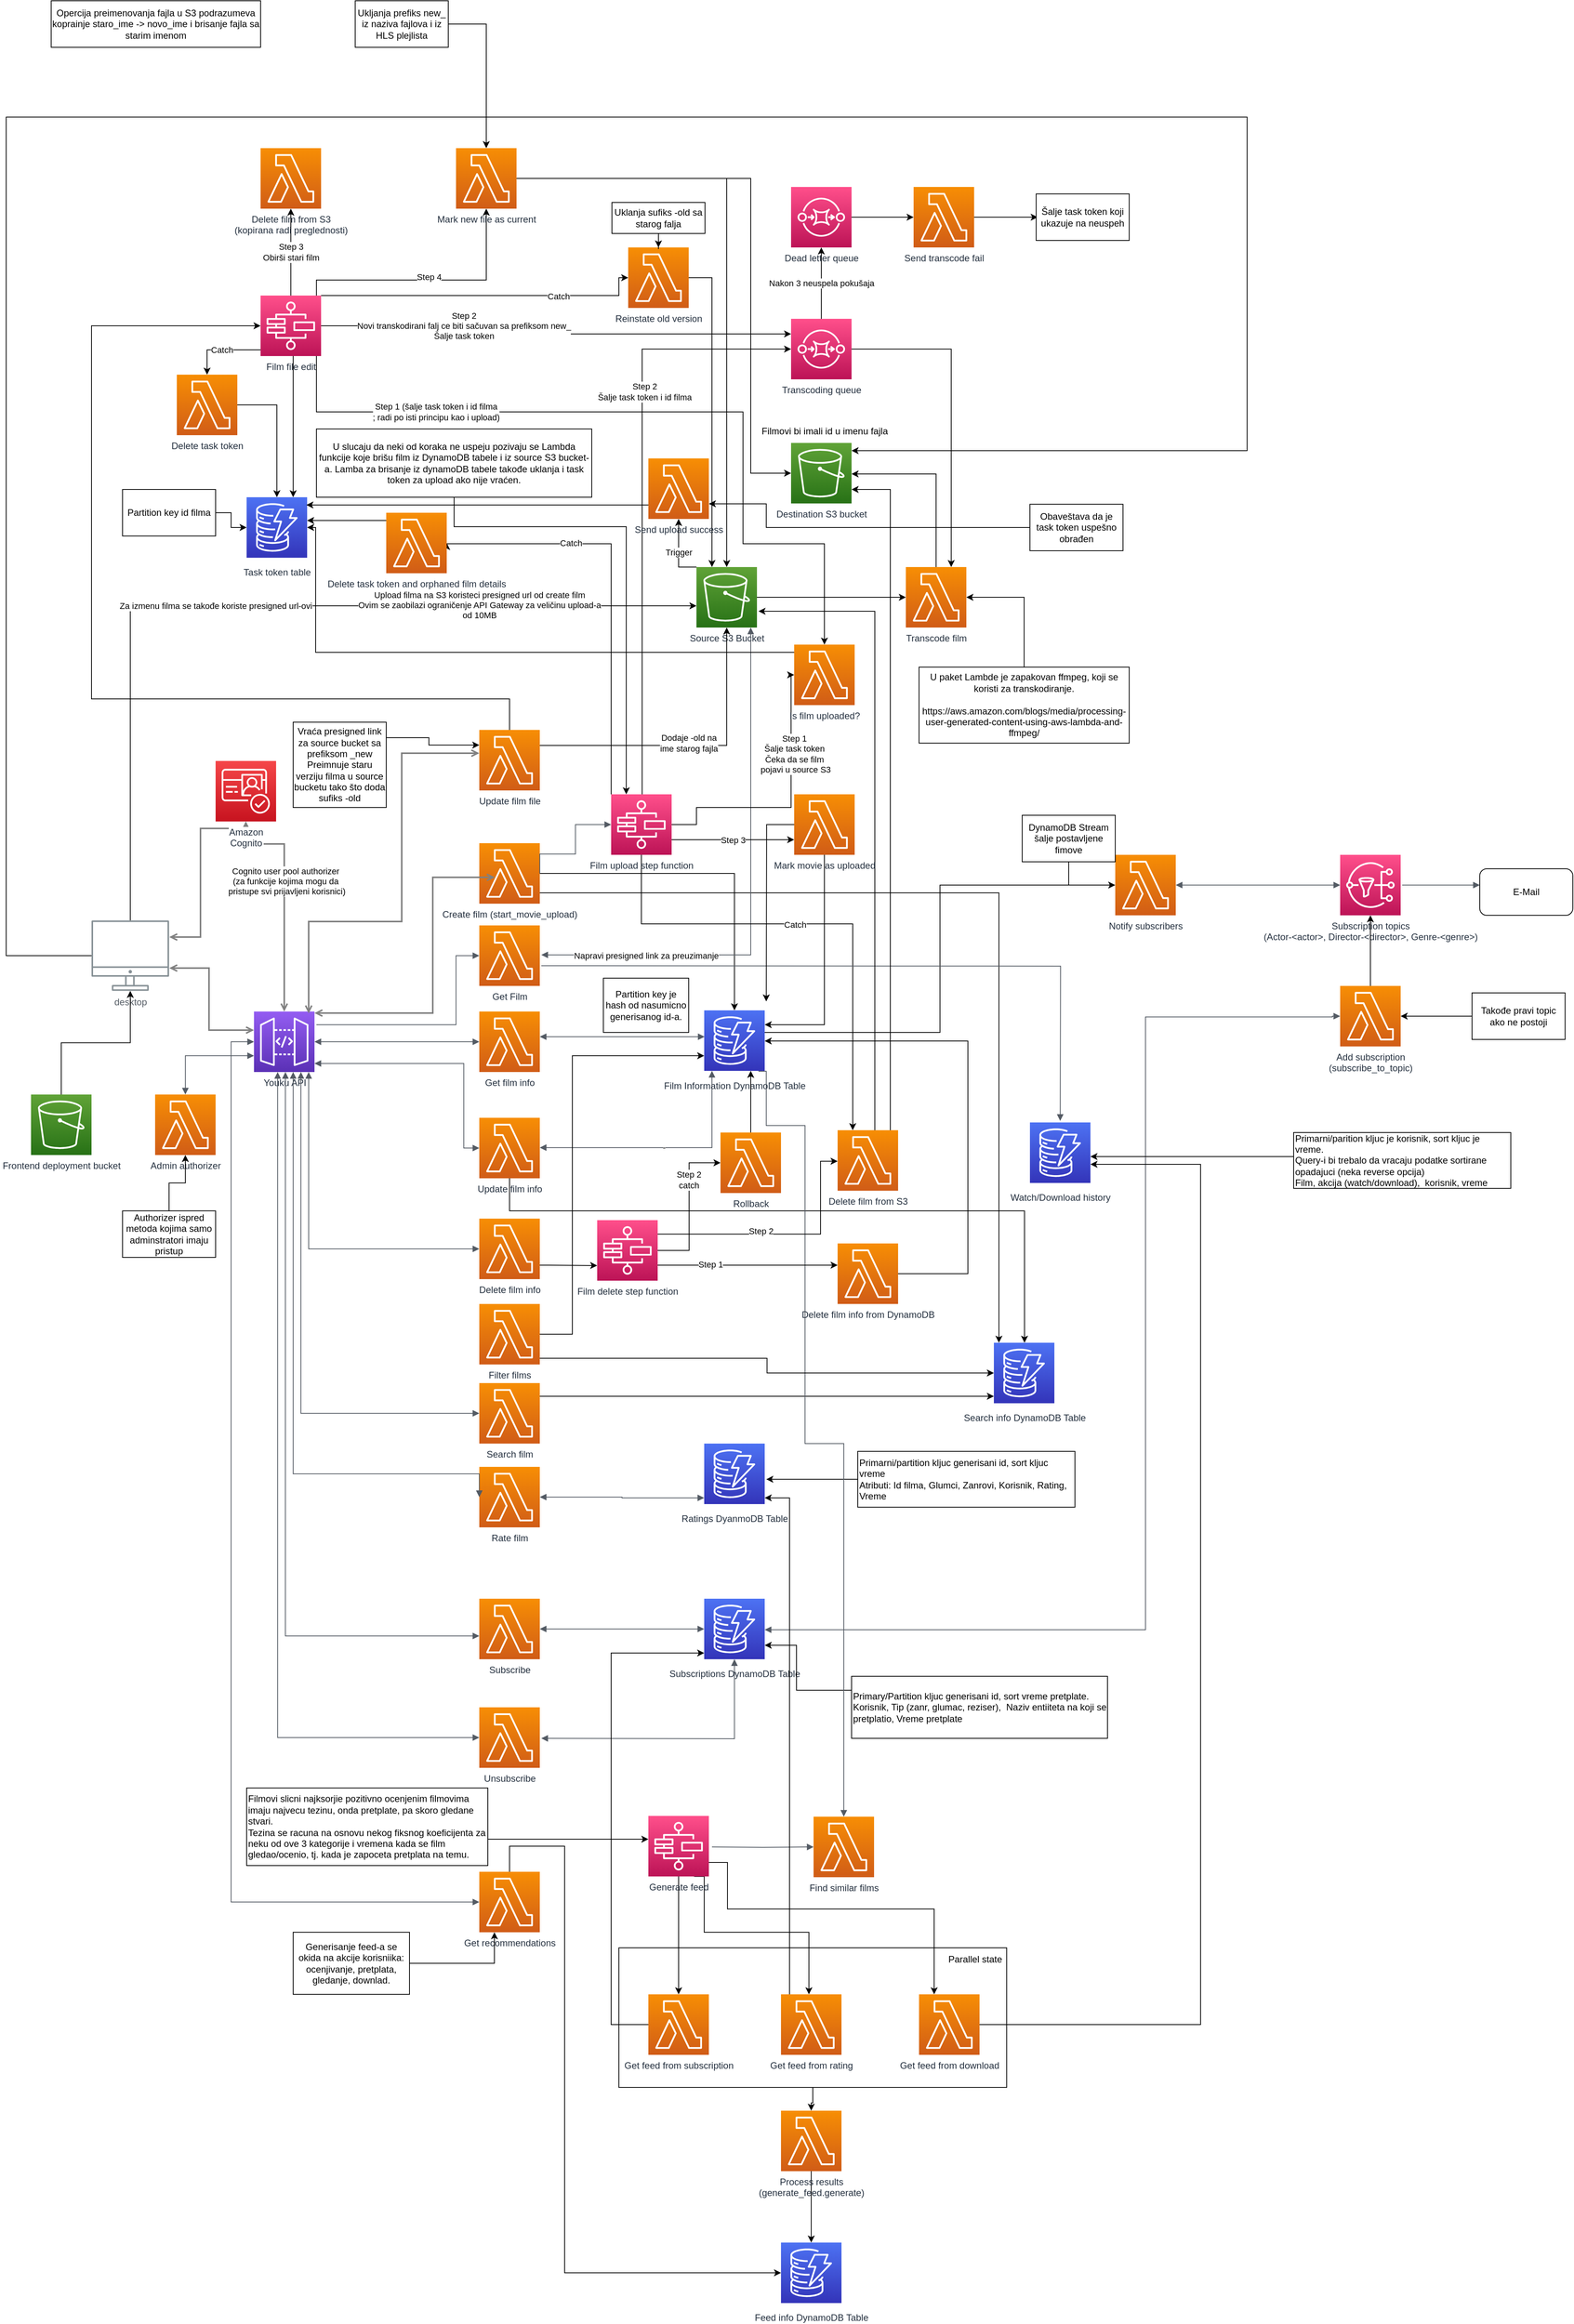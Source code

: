 <mxfile version="20.3.0" type="device"><diagram id="Ht1M8jgEwFfnCIfOTk4-" name="Page-1"><mxGraphModel dx="2020" dy="2073" grid="1" gridSize="10" guides="1" tooltips="1" connect="1" arrows="1" fold="1" page="1" pageScale="1" pageWidth="1169" pageHeight="827" math="0" shadow="0"><root><mxCell id="0"/><mxCell id="1" parent="0"/><mxCell id="XbHEkEZUZf5gX44NF4q4-140" style="edgeStyle=orthogonalEdgeStyle;rounded=0;orthogonalLoop=1;jettySize=auto;html=1;entryX=0.5;entryY=0;entryDx=0;entryDy=0;entryPerimeter=0;" edge="1" parent="1" source="XbHEkEZUZf5gX44NF4q4-136" target="XbHEkEZUZf5gX44NF4q4-128"><mxGeometry relative="1" as="geometry"/></mxCell><mxCell id="XbHEkEZUZf5gX44NF4q4-136" value="" style="rounded=0;whiteSpace=wrap;html=1;" vertex="1" parent="1"><mxGeometry x="840" y="1760" width="500" height="180" as="geometry"/></mxCell><mxCell id="UEzPUAAOIrF-is8g5C7q-124" style="edgeStyle=orthogonalEdgeStyle;rounded=0;orthogonalLoop=1;jettySize=auto;html=1;startArrow=open;startFill=0;endArrow=open;endFill=0;strokeWidth=2;strokeColor=#808080;" parent="1" target="UEzPUAAOIrF-is8g5C7q-111" edge="1"><mxGeometry relative="1" as="geometry"><Array as="points"><mxPoint x="300.5" y="457"/><mxPoint x="300.5" y="317"/></Array><mxPoint x="260.285" y="457" as="sourcePoint"/></mxGeometry></mxCell><mxCell id="UEzPUAAOIrF-is8g5C7q-127" style="edgeStyle=orthogonalEdgeStyle;rounded=0;orthogonalLoop=1;jettySize=auto;html=1;startArrow=open;startFill=0;endArrow=open;endFill=0;strokeWidth=2;strokeColor=#808080;" parent="1" target="UEzPUAAOIrF-is8g5C7q-114" edge="1"><mxGeometry relative="1" as="geometry"><Array as="points"><mxPoint x="311.5" y="497"/><mxPoint x="311.5" y="577"/></Array><mxPoint x="260.285" y="497" as="sourcePoint"/></mxGeometry></mxCell><mxCell id="UEzPUAAOIrF-is8g5C7q-139" style="edgeStyle=orthogonalEdgeStyle;rounded=0;orthogonalLoop=1;jettySize=auto;html=1;startArrow=open;startFill=0;endArrow=open;endFill=0;strokeWidth=2;strokeColor=#808080;" parent="1" target="UEzPUAAOIrF-is8g5C7q-111" edge="1" source="UEzPUAAOIrF-is8g5C7q-114"><mxGeometry relative="1" as="geometry"><mxPoint x="260.285" y="477.5" as="sourcePoint"/><mxPoint x="422.5" y="339.529" as="targetPoint"/><Array as="points"><mxPoint x="409" y="337"/><mxPoint x="359" y="337"/></Array></mxGeometry></mxCell><mxCell id="XbHEkEZUZf5gX44NF4q4-117" value="Cognito user pool authorizer&lt;br&gt;(za funkcije kojima mogu da&lt;br&gt;&amp;nbsp;pristupe svi prijavljeni korisnici)" style="edgeLabel;html=1;align=center;verticalAlign=middle;resizable=0;points=[];" vertex="1" connectable="0" parent="UEzPUAAOIrF-is8g5C7q-139"><mxGeometry x="0.146" y="-1" relative="1" as="geometry"><mxPoint as="offset"/></mxGeometry></mxCell><mxCell id="UEzPUAAOIrF-is8g5C7q-111" value="Amazon &lt;br&gt;Cognito" style="outlineConnect=0;fontColor=#232F3E;gradientColor=#F54749;gradientDirection=north;fillColor=#C7131F;strokeColor=#ffffff;dashed=0;verticalLabelPosition=bottom;verticalAlign=top;align=center;html=1;fontSize=12;fontStyle=0;aspect=fixed;shape=mxgraph.aws4.resourceIcon;resIcon=mxgraph.aws4.cognito;labelBackgroundColor=#ffffff;" parent="1" vertex="1"><mxGeometry x="320" y="230" width="78" height="78" as="geometry"/></mxCell><mxCell id="UEzPUAAOIrF-is8g5C7q-114" value="Youku API" style="outlineConnect=0;fontColor=#232F3E;gradientColor=#945DF2;gradientDirection=north;fillColor=#5A30B5;strokeColor=#ffffff;dashed=0;verticalLabelPosition=bottom;verticalAlign=top;align=center;html=1;fontSize=12;fontStyle=0;aspect=fixed;shape=mxgraph.aws4.resourceIcon;resIcon=mxgraph.aws4.api_gateway;labelBackgroundColor=#ffffff;" parent="1" vertex="1"><mxGeometry x="369.5" y="553" width="78" height="78" as="geometry"/></mxCell><mxCell id="XbHEkEZUZf5gX44NF4q4-9" style="edgeStyle=orthogonalEdgeStyle;rounded=0;orthogonalLoop=1;jettySize=auto;html=1;entryX=0;entryY=0.5;entryDx=0;entryDy=0;entryPerimeter=0;" edge="1" parent="1" source="UEzPUAAOIrF-is8g5C7q-116" target="yuaP6LOSD4x99BNPUrEy-14"><mxGeometry relative="1" as="geometry"/></mxCell><mxCell id="XbHEkEZUZf5gX44NF4q4-99" value="Trigger" style="edgeStyle=orthogonalEdgeStyle;rounded=0;orthogonalLoop=1;jettySize=auto;html=1;entryX=0.5;entryY=1;entryDx=0;entryDy=0;entryPerimeter=0;" edge="1" parent="1" source="UEzPUAAOIrF-is8g5C7q-116" target="XbHEkEZUZf5gX44NF4q4-98"><mxGeometry relative="1" as="geometry"><Array as="points"><mxPoint x="917" y="-20"/></Array></mxGeometry></mxCell><mxCell id="UEzPUAAOIrF-is8g5C7q-116" value="Source S3 Bucket" style="outlineConnect=0;fontColor=#232F3E;gradientColor=#60A337;gradientDirection=north;fillColor=#277116;strokeColor=#ffffff;dashed=0;verticalLabelPosition=bottom;verticalAlign=top;align=center;html=1;fontSize=12;fontStyle=0;aspect=fixed;shape=mxgraph.aws4.resourceIcon;resIcon=mxgraph.aws4.s3;labelBackgroundColor=#ffffff;" parent="1" vertex="1"><mxGeometry x="940.0" y="-20" width="78" height="78" as="geometry"/></mxCell><mxCell id="XbHEkEZUZf5gX44NF4q4-41" style="edgeStyle=orthogonalEdgeStyle;rounded=0;orthogonalLoop=1;jettySize=auto;html=1;entryX=0;entryY=0.5;entryDx=0;entryDy=0;entryPerimeter=0;" edge="1" parent="1" source="UEzPUAAOIrF-is8g5C7q-119" target="sCMcGcNBO8domsKH-Ely-51"><mxGeometry relative="1" as="geometry"><Array as="points"><mxPoint x="1254" y="580"/><mxPoint x="1254" y="390"/></Array></mxGeometry></mxCell><mxCell id="UEzPUAAOIrF-is8g5C7q-119" value="Film Information DynamoDB Table" style="outlineConnect=0;fontColor=#232F3E;gradientColor=#4D72F3;gradientDirection=north;fillColor=#3334B9;strokeColor=#ffffff;dashed=0;verticalLabelPosition=bottom;verticalAlign=top;align=center;html=1;fontSize=12;fontStyle=0;aspect=fixed;shape=mxgraph.aws4.resourceIcon;resIcon=mxgraph.aws4.dynamodb;labelBackgroundColor=#ffffff;spacingTop=5;" parent="1" vertex="1"><mxGeometry x="950.0" y="551.5" width="78" height="78" as="geometry"/></mxCell><mxCell id="XbHEkEZUZf5gX44NF4q4-10" style="edgeStyle=orthogonalEdgeStyle;rounded=0;orthogonalLoop=1;jettySize=auto;html=1;" edge="1" parent="1" source="yuaP6LOSD4x99BNPUrEy-1" target="UEzPUAAOIrF-is8g5C7q-116"><mxGeometry relative="1" as="geometry"><Array as="points"><mxPoint x="210" y="30"/></Array></mxGeometry></mxCell><mxCell id="XbHEkEZUZf5gX44NF4q4-12" value="Upload filma na S3 koristeci presigned url od create film&lt;br&gt;Ovim se zaobilazi ograničenje API Gateway za veličinu upload-a&lt;br&gt;od 10MB" style="edgeLabel;html=1;align=center;verticalAlign=middle;resizable=0;points=[];" vertex="1" connectable="0" parent="XbHEkEZUZf5gX44NF4q4-10"><mxGeometry x="0.556" y="1" relative="1" as="geometry"><mxPoint x="-28" as="offset"/></mxGeometry></mxCell><mxCell id="XbHEkEZUZf5gX44NF4q4-60" style="edgeStyle=orthogonalEdgeStyle;rounded=0;orthogonalLoop=1;jettySize=auto;html=1;" edge="1" parent="1" source="yuaP6LOSD4x99BNPUrEy-1" target="XbHEkEZUZf5gX44NF4q4-7"><mxGeometry relative="1" as="geometry"><Array as="points"><mxPoint x="50" y="481"/><mxPoint x="50" y="-600"/><mxPoint x="1650" y="-600"/><mxPoint x="1650" y="-170"/></Array></mxGeometry></mxCell><mxCell id="yuaP6LOSD4x99BNPUrEy-1" value="desktop" style="sketch=0;outlineConnect=0;gradientColor=none;fontColor=#545B64;strokeColor=none;fillColor=#879196;dashed=0;verticalLabelPosition=bottom;verticalAlign=top;align=center;html=1;fontSize=12;fontStyle=0;aspect=fixed;shape=mxgraph.aws4.illustration_desktop;pointerEvents=1" parent="1" vertex="1"><mxGeometry x="160" y="435.5" width="100" height="91" as="geometry"/></mxCell><mxCell id="XbHEkEZUZf5gX44NF4q4-1" style="edgeStyle=orthogonalEdgeStyle;rounded=0;orthogonalLoop=1;jettySize=auto;html=1;" edge="1" parent="1" source="yuaP6LOSD4x99BNPUrEy-2" target="UEzPUAAOIrF-is8g5C7q-119"><mxGeometry relative="1" as="geometry"/></mxCell><mxCell id="XbHEkEZUZf5gX44NF4q4-2" style="edgeStyle=orthogonalEdgeStyle;rounded=0;orthogonalLoop=1;jettySize=auto;html=1;" edge="1" parent="1" source="yuaP6LOSD4x99BNPUrEy-2" target="iOvn7a_ceMQuhvNO2AI0-16"><mxGeometry relative="1" as="geometry"><mxPoint x="1330" y="970.0" as="targetPoint"/><Array as="points"><mxPoint x="1330" y="400"/></Array></mxGeometry></mxCell><mxCell id="yuaP6LOSD4x99BNPUrEy-2" value="Create film (start_movie_upload)" style="sketch=0;points=[[0,0,0],[0.25,0,0],[0.5,0,0],[0.75,0,0],[1,0,0],[0,1,0],[0.25,1,0],[0.5,1,0],[0.75,1,0],[1,1,0],[0,0.25,0],[0,0.5,0],[0,0.75,0],[1,0.25,0],[1,0.5,0],[1,0.75,0]];outlineConnect=0;fontColor=#232F3E;gradientColor=#F78E04;gradientDirection=north;fillColor=#D05C17;strokeColor=#ffffff;dashed=0;verticalLabelPosition=bottom;verticalAlign=top;align=center;html=1;fontSize=12;fontStyle=0;aspect=fixed;shape=mxgraph.aws4.resourceIcon;resIcon=mxgraph.aws4.lambda;" parent="1" vertex="1"><mxGeometry x="660" y="336" width="78" height="78" as="geometry"/></mxCell><mxCell id="yuaP6LOSD4x99BNPUrEy-4" style="edgeStyle=orthogonalEdgeStyle;rounded=0;orthogonalLoop=1;jettySize=auto;html=1;startArrow=open;startFill=0;endArrow=open;endFill=0;strokeWidth=2;strokeColor=#808080;" parent="1" source="UEzPUAAOIrF-is8g5C7q-114" edge="1"><mxGeometry relative="1" as="geometry"><Array as="points"><mxPoint x="600" y="555"/><mxPoint x="600" y="380"/><mxPoint x="680" y="380"/></Array><mxPoint x="460" y="585.5" as="sourcePoint"/><mxPoint x="680" y="380" as="targetPoint"/></mxGeometry></mxCell><mxCell id="yuaP6LOSD4x99BNPUrEy-6" value="Get film info" style="sketch=0;points=[[0,0,0],[0.25,0,0],[0.5,0,0],[0.75,0,0],[1,0,0],[0,1,0],[0.25,1,0],[0.5,1,0],[0.75,1,0],[1,1,0],[0,0.25,0],[0,0.5,0],[0,0.75,0],[1,0.25,0],[1,0.5,0],[1,0.75,0]];outlineConnect=0;fontColor=#232F3E;gradientColor=#F78E04;gradientDirection=north;fillColor=#D05C17;strokeColor=#ffffff;dashed=0;verticalLabelPosition=bottom;verticalAlign=top;align=center;html=1;fontSize=12;fontStyle=0;aspect=fixed;shape=mxgraph.aws4.resourceIcon;resIcon=mxgraph.aws4.lambda;" parent="1" vertex="1"><mxGeometry x="660" y="553" width="78" height="78" as="geometry"/></mxCell><mxCell id="yuaP6LOSD4x99BNPUrEy-7" value="" style="edgeStyle=orthogonalEdgeStyle;html=1;endArrow=block;elbow=vertical;startArrow=block;startFill=1;endFill=1;strokeColor=#545B64;rounded=0;" parent="1" source="UEzPUAAOIrF-is8g5C7q-114" target="yuaP6LOSD4x99BNPUrEy-6" edge="1"><mxGeometry width="100" relative="1" as="geometry"><mxPoint x="490" y="585.5" as="sourcePoint"/><mxPoint x="590" y="585.5" as="targetPoint"/></mxGeometry></mxCell><mxCell id="yuaP6LOSD4x99BNPUrEy-8" value="" style="edgeStyle=orthogonalEdgeStyle;html=1;endArrow=block;elbow=vertical;startArrow=block;startFill=1;endFill=1;strokeColor=#545B64;rounded=0;" parent="1" edge="1"><mxGeometry width="100" relative="1" as="geometry"><mxPoint x="738" y="585.5" as="sourcePoint"/><mxPoint x="950.5" y="585.5" as="targetPoint"/></mxGeometry></mxCell><mxCell id="XbHEkEZUZf5gX44NF4q4-51" style="edgeStyle=orthogonalEdgeStyle;rounded=0;orthogonalLoop=1;jettySize=auto;html=1;entryX=0;entryY=0.5;entryDx=0;entryDy=0;entryPerimeter=0;" edge="1" parent="1" source="yuaP6LOSD4x99BNPUrEy-9" target="XbHEkEZUZf5gX44NF4q4-49"><mxGeometry relative="1" as="geometry"><Array as="points"><mxPoint x="699" y="150"/><mxPoint x="160" y="150"/><mxPoint x="160" y="-331"/></Array></mxGeometry></mxCell><mxCell id="XbHEkEZUZf5gX44NF4q4-58" style="edgeStyle=orthogonalEdgeStyle;rounded=0;orthogonalLoop=1;jettySize=auto;html=1;" edge="1" parent="1" source="yuaP6LOSD4x99BNPUrEy-9" target="UEzPUAAOIrF-is8g5C7q-116"><mxGeometry relative="1" as="geometry"><Array as="points"><mxPoint x="979" y="210"/></Array></mxGeometry></mxCell><mxCell id="XbHEkEZUZf5gX44NF4q4-59" value="Dodaje -old na &lt;br&gt;ime starog fajla" style="edgeLabel;html=1;align=center;verticalAlign=middle;resizable=0;points=[];" vertex="1" connectable="0" parent="XbHEkEZUZf5gX44NF4q4-58"><mxGeometry x="-0.022" y="2" relative="1" as="geometry"><mxPoint y="-1" as="offset"/></mxGeometry></mxCell><mxCell id="yuaP6LOSD4x99BNPUrEy-9" value="Update film file" style="sketch=0;points=[[0,0,0],[0.25,0,0],[0.5,0,0],[0.75,0,0],[1,0,0],[0,1,0],[0.25,1,0],[0.5,1,0],[0.75,1,0],[1,1,0],[0,0.25,0],[0,0.5,0],[0,0.75,0],[1,0.25,0],[1,0.5,0],[1,0.75,0]];outlineConnect=0;fontColor=#232F3E;gradientColor=#F78E04;gradientDirection=north;fillColor=#D05C17;strokeColor=#ffffff;dashed=0;verticalLabelPosition=bottom;verticalAlign=top;align=center;html=1;fontSize=12;fontStyle=0;aspect=fixed;shape=mxgraph.aws4.resourceIcon;resIcon=mxgraph.aws4.lambda;" parent="1" vertex="1"><mxGeometry x="660" y="190" width="78" height="78" as="geometry"/></mxCell><mxCell id="yuaP6LOSD4x99BNPUrEy-11" style="edgeStyle=orthogonalEdgeStyle;rounded=0;orthogonalLoop=1;jettySize=auto;html=1;startArrow=open;startFill=0;endArrow=open;endFill=0;strokeWidth=2;strokeColor=#808080;" parent="1" edge="1"><mxGeometry relative="1" as="geometry"><Array as="points"><mxPoint x="440" y="437"/><mxPoint x="560" y="437"/><mxPoint x="560" y="220"/><mxPoint x="660" y="220"/></Array><mxPoint x="440" y="555.5" as="sourcePoint"/><mxPoint x="660" y="220" as="targetPoint"/></mxGeometry></mxCell><mxCell id="XbHEkEZUZf5gX44NF4q4-8" style="edgeStyle=orthogonalEdgeStyle;rounded=0;orthogonalLoop=1;jettySize=auto;html=1;" edge="1" parent="1" source="yuaP6LOSD4x99BNPUrEy-14" target="XbHEkEZUZf5gX44NF4q4-7"><mxGeometry relative="1" as="geometry"><Array as="points"><mxPoint x="1249" y="-140"/></Array></mxGeometry></mxCell><mxCell id="yuaP6LOSD4x99BNPUrEy-14" value="Transcode film" style="sketch=0;points=[[0,0,0],[0.25,0,0],[0.5,0,0],[0.75,0,0],[1,0,0],[0,1,0],[0.25,1,0],[0.5,1,0],[0.75,1,0],[1,1,0],[0,0.25,0],[0,0.5,0],[0,0.75,0],[1,0.25,0],[1,0.5,0],[1,0.75,0]];outlineConnect=0;fontColor=#232F3E;gradientColor=#F78E04;gradientDirection=north;fillColor=#D05C17;strokeColor=#ffffff;dashed=0;verticalLabelPosition=bottom;verticalAlign=top;align=center;html=1;fontSize=12;fontStyle=0;aspect=fixed;shape=mxgraph.aws4.resourceIcon;resIcon=mxgraph.aws4.lambda;" parent="1" vertex="1"><mxGeometry x="1210" y="-20" width="78" height="78" as="geometry"/></mxCell><mxCell id="yuaP6LOSD4x99BNPUrEy-17" value="" style="edgeStyle=orthogonalEdgeStyle;html=1;endArrow=block;elbow=vertical;startArrow=none;endFill=1;strokeColor=#545B64;rounded=0;exitX=1;exitY=0.5;exitDx=0;exitDy=0;exitPerimeter=0;entryX=0;entryY=0.5;entryDx=0;entryDy=0;entryPerimeter=0;" parent="1" source="yuaP6LOSD4x99BNPUrEy-2" target="sCMcGcNBO8domsKH-Ely-36" edge="1"><mxGeometry width="100" relative="1" as="geometry"><mxPoint x="780" y="405.5" as="sourcePoint"/><mxPoint x="810" y="320" as="targetPoint"/><Array as="points"><mxPoint x="738" y="350"/><mxPoint x="784" y="350"/><mxPoint x="784" y="312"/></Array></mxGeometry></mxCell><mxCell id="yuaP6LOSD4x99BNPUrEy-22" value="Filmovi bi imali id u imenu fajla" style="text;html=1;align=center;verticalAlign=middle;resizable=0;points=[];autosize=1;strokeColor=none;fillColor=none;" parent="1" vertex="1"><mxGeometry x="1010" y="-210" width="190" height="30" as="geometry"/></mxCell><mxCell id="iOvn7a_ceMQuhvNO2AI0-21" style="edgeStyle=orthogonalEdgeStyle;rounded=0;orthogonalLoop=1;jettySize=auto;html=1;" parent="1" source="yuaP6LOSD4x99BNPUrEy-23" target="iOvn7a_ceMQuhvNO2AI0-16" edge="1"><mxGeometry relative="1" as="geometry"><Array as="points"><mxPoint x="699" y="810"/><mxPoint x="1363" y="810"/></Array></mxGeometry></mxCell><mxCell id="yuaP6LOSD4x99BNPUrEy-23" value="Update film info" style="sketch=0;points=[[0,0,0],[0.25,0,0],[0.5,0,0],[0.75,0,0],[1,0,0],[0,1,0],[0.25,1,0],[0.5,1,0],[0.75,1,0],[1,1,0],[0,0.25,0],[0,0.5,0],[0,0.75,0],[1,0.25,0],[1,0.5,0],[1,0.75,0]];outlineConnect=0;fontColor=#232F3E;gradientColor=#F78E04;gradientDirection=north;fillColor=#D05C17;strokeColor=#ffffff;dashed=0;verticalLabelPosition=bottom;verticalAlign=top;align=center;html=1;fontSize=12;fontStyle=0;aspect=fixed;shape=mxgraph.aws4.resourceIcon;resIcon=mxgraph.aws4.lambda;" parent="1" vertex="1"><mxGeometry x="660" y="690" width="78" height="78" as="geometry"/></mxCell><mxCell id="yuaP6LOSD4x99BNPUrEy-24" value="" style="edgeStyle=orthogonalEdgeStyle;html=1;endArrow=block;elbow=vertical;startArrow=block;startFill=1;endFill=1;strokeColor=#545B64;rounded=0;entryX=0;entryY=0.5;entryDx=0;entryDy=0;entryPerimeter=0;" parent="1" source="UEzPUAAOIrF-is8g5C7q-114" target="yuaP6LOSD4x99BNPUrEy-23" edge="1"><mxGeometry width="100" relative="1" as="geometry"><mxPoint x="440" y="640" as="sourcePoint"/><mxPoint x="660" y="660" as="targetPoint"/><Array as="points"><mxPoint x="640" y="620"/><mxPoint x="640" y="729"/></Array></mxGeometry></mxCell><mxCell id="yuaP6LOSD4x99BNPUrEy-25" value="-" style="edgeStyle=orthogonalEdgeStyle;html=1;endArrow=block;elbow=vertical;startArrow=block;startFill=1;endFill=1;strokeColor=#545B64;rounded=0;" parent="1" target="UEzPUAAOIrF-is8g5C7q-119" edge="1"><mxGeometry width="100" relative="1" as="geometry"><mxPoint x="738" y="728.47" as="sourcePoint"/><mxPoint x="950.5" y="728.47" as="targetPoint"/><Array as="points"><mxPoint x="960" y="729"/></Array></mxGeometry></mxCell><mxCell id="yuaP6LOSD4x99BNPUrEy-27" value="Delete film info" style="sketch=0;points=[[0,0,0],[0.25,0,0],[0.5,0,0],[0.75,0,0],[1,0,0],[0,1,0],[0.25,1,0],[0.5,1,0],[0.75,1,0],[1,1,0],[0,0.25,0],[0,0.5,0],[0,0.75,0],[1,0.25,0],[1,0.5,0],[1,0.75,0]];outlineConnect=0;fontColor=#232F3E;gradientColor=#F78E04;gradientDirection=north;fillColor=#D05C17;strokeColor=#ffffff;dashed=0;verticalLabelPosition=bottom;verticalAlign=top;align=center;html=1;fontSize=12;fontStyle=0;aspect=fixed;shape=mxgraph.aws4.resourceIcon;resIcon=mxgraph.aws4.lambda;" parent="1" vertex="1"><mxGeometry x="660" y="820" width="78" height="78" as="geometry"/></mxCell><mxCell id="yuaP6LOSD4x99BNPUrEy-28" value="Get Film" style="sketch=0;points=[[0,0,0],[0.25,0,0],[0.5,0,0],[0.75,0,0],[1,0,0],[0,1,0],[0.25,1,0],[0.5,1,0],[0.75,1,0],[1,1,0],[0,0.25,0],[0,0.5,0],[0,0.75,0],[1,0.25,0],[1,0.5,0],[1,0.75,0]];outlineConnect=0;fontColor=#232F3E;gradientColor=#F78E04;gradientDirection=north;fillColor=#D05C17;strokeColor=#ffffff;dashed=0;verticalLabelPosition=bottom;verticalAlign=top;align=center;html=1;fontSize=12;fontStyle=0;aspect=fixed;shape=mxgraph.aws4.resourceIcon;resIcon=mxgraph.aws4.lambda;" parent="1" vertex="1"><mxGeometry x="660" y="442" width="78" height="78" as="geometry"/></mxCell><mxCell id="sCMcGcNBO8domsKH-Ely-1" value="" style="edgeStyle=orthogonalEdgeStyle;html=1;endArrow=block;elbow=vertical;startArrow=block;startFill=1;endFill=1;strokeColor=#545B64;rounded=0;entryX=0;entryY=0.5;entryDx=0;entryDy=0;entryPerimeter=0;" parent="1" source="UEzPUAAOIrF-is8g5C7q-114" target="yuaP6LOSD4x99BNPUrEy-27" edge="1"><mxGeometry width="100" relative="1" as="geometry"><mxPoint x="420" y="680" as="sourcePoint"/><mxPoint x="670" y="602" as="targetPoint"/><Array as="points"><mxPoint x="440" y="859"/></Array></mxGeometry></mxCell><mxCell id="iOvn7a_ceMQuhvNO2AI0-17" style="edgeStyle=orthogonalEdgeStyle;rounded=0;orthogonalLoop=1;jettySize=auto;html=1;" parent="1" source="sCMcGcNBO8domsKH-Ely-2" target="iOvn7a_ceMQuhvNO2AI0-16" edge="1"><mxGeometry relative="1" as="geometry"><mxPoint x="1310" y="1019" as="targetPoint"/><Array as="points"><mxPoint x="1170" y="1049"/><mxPoint x="1170" y="1049"/></Array></mxGeometry></mxCell><mxCell id="sCMcGcNBO8domsKH-Ely-2" value="Search film" style="sketch=0;points=[[0,0,0],[0.25,0,0],[0.5,0,0],[0.75,0,0],[1,0,0],[0,1,0],[0.25,1,0],[0.5,1,0],[0.75,1,0],[1,1,0],[0,0.25,0],[0,0.5,0],[0,0.75,0],[1,0.25,0],[1,0.5,0],[1,0.75,0]];outlineConnect=0;fontColor=#232F3E;gradientColor=#F78E04;gradientDirection=north;fillColor=#D05C17;strokeColor=#ffffff;dashed=0;verticalLabelPosition=bottom;verticalAlign=top;align=center;html=1;fontSize=12;fontStyle=0;aspect=fixed;shape=mxgraph.aws4.resourceIcon;resIcon=mxgraph.aws4.lambda;" parent="1" vertex="1"><mxGeometry x="660" y="1032" width="78" height="78" as="geometry"/></mxCell><mxCell id="sCMcGcNBO8domsKH-Ely-5" value="" style="edgeStyle=orthogonalEdgeStyle;html=1;endArrow=block;elbow=vertical;startArrow=block;startFill=1;endFill=1;strokeColor=#545B64;rounded=0;entryX=0;entryY=0.5;entryDx=0;entryDy=0;entryPerimeter=0;" parent="1" source="UEzPUAAOIrF-is8g5C7q-114" target="sCMcGcNBO8domsKH-Ely-2" edge="1"><mxGeometry width="100" relative="1" as="geometry"><mxPoint x="450" y="641.0" as="sourcePoint"/><mxPoint x="600" y="1010" as="targetPoint"/><Array as="points"><mxPoint x="430" y="1071"/></Array></mxGeometry></mxCell><mxCell id="sCMcGcNBO8domsKH-Ely-13" value="" style="edgeStyle=orthogonalEdgeStyle;html=1;endArrow=block;elbow=vertical;startArrow=none;endFill=1;strokeColor=#545B64;rounded=0;" parent="1" target="yuaP6LOSD4x99BNPUrEy-28" edge="1"><mxGeometry width="100" relative="1" as="geometry"><mxPoint x="450" y="570" as="sourcePoint"/><mxPoint x="550" y="570" as="targetPoint"/><Array as="points"><mxPoint x="630" y="570"/><mxPoint x="630" y="481"/></Array></mxGeometry></mxCell><mxCell id="sCMcGcNBO8domsKH-Ely-15" value="" style="edgeStyle=orthogonalEdgeStyle;html=1;endArrow=block;elbow=vertical;startArrow=block;startFill=1;endFill=1;strokeColor=#545B64;rounded=0;" parent="1" target="UEzPUAAOIrF-is8g5C7q-116" edge="1"><mxGeometry width="100" relative="1" as="geometry"><mxPoint x="740" y="480" as="sourcePoint"/><mxPoint x="1010" y="320" as="targetPoint"/><Array as="points"><mxPoint x="1010" y="480"/></Array></mxGeometry></mxCell><mxCell id="sCMcGcNBO8domsKH-Ely-69" value="Napravi presigned link za preuzimanje" style="edgeLabel;html=1;align=center;verticalAlign=middle;resizable=0;points=[];" parent="sCMcGcNBO8domsKH-Ely-15" vertex="1" connectable="0"><mxGeometry x="-0.504" y="1" relative="1" as="geometry"><mxPoint x="-37" y="2" as="offset"/></mxGeometry></mxCell><mxCell id="sCMcGcNBO8domsKH-Ely-16" value="Rate film" style="sketch=0;points=[[0,0,0],[0.25,0,0],[0.5,0,0],[0.75,0,0],[1,0,0],[0,1,0],[0.25,1,0],[0.5,1,0],[0.75,1,0],[1,1,0],[0,0.25,0],[0,0.5,0],[0,0.75,0],[1,0.25,0],[1,0.5,0],[1,0.75,0]];outlineConnect=0;fontColor=#232F3E;gradientColor=#F78E04;gradientDirection=north;fillColor=#D05C17;strokeColor=#ffffff;dashed=0;verticalLabelPosition=bottom;verticalAlign=top;align=center;html=1;fontSize=12;fontStyle=0;aspect=fixed;shape=mxgraph.aws4.resourceIcon;resIcon=mxgraph.aws4.lambda;" parent="1" vertex="1"><mxGeometry x="660" y="1140" width="78" height="78" as="geometry"/></mxCell><mxCell id="sCMcGcNBO8domsKH-Ely-17" value="" style="edgeStyle=orthogonalEdgeStyle;html=1;endArrow=block;elbow=vertical;startArrow=block;startFill=1;endFill=1;strokeColor=#545B64;rounded=0;entryX=0;entryY=0.5;entryDx=0;entryDy=0;entryPerimeter=0;" parent="1" source="UEzPUAAOIrF-is8g5C7q-114" target="sCMcGcNBO8domsKH-Ely-16" edge="1"><mxGeometry width="100" relative="1" as="geometry"><mxPoint x="340" y="760" as="sourcePoint"/><mxPoint x="440" y="760" as="targetPoint"/><Array as="points"><mxPoint x="420" y="1149"/></Array></mxGeometry></mxCell><mxCell id="sCMcGcNBO8domsKH-Ely-18" value="Ratings DyanmoDB Table" style="outlineConnect=0;fontColor=#232F3E;gradientColor=#4D72F3;gradientDirection=north;fillColor=#3334B9;strokeColor=#ffffff;dashed=0;verticalLabelPosition=bottom;verticalAlign=top;align=center;html=1;fontSize=12;fontStyle=0;aspect=fixed;shape=mxgraph.aws4.resourceIcon;resIcon=mxgraph.aws4.dynamodb;labelBackgroundColor=#ffffff;spacingTop=5;" parent="1" vertex="1"><mxGeometry x="950.0" y="1110" width="78" height="78" as="geometry"/></mxCell><mxCell id="sCMcGcNBO8domsKH-Ely-19" value="" style="edgeStyle=orthogonalEdgeStyle;html=1;endArrow=block;elbow=vertical;startArrow=block;startFill=1;endFill=1;strokeColor=#545B64;rounded=0;" parent="1" source="sCMcGcNBO8domsKH-Ely-16" target="sCMcGcNBO8domsKH-Ely-18" edge="1"><mxGeometry width="100" relative="1" as="geometry"><mxPoint x="840" y="1150" as="sourcePoint"/><mxPoint x="940" y="1150" as="targetPoint"/><Array as="points"><mxPoint x="844" y="1179"/><mxPoint x="844" y="1180"/></Array></mxGeometry></mxCell><mxCell id="sCMcGcNBO8domsKH-Ely-22" value="Subscriptions DynamoDB Table" style="outlineConnect=0;fontColor=#232F3E;gradientColor=#4D72F3;gradientDirection=north;fillColor=#3334B9;strokeColor=#ffffff;dashed=0;verticalLabelPosition=bottom;verticalAlign=top;align=center;html=1;fontSize=12;fontStyle=0;aspect=fixed;shape=mxgraph.aws4.resourceIcon;resIcon=mxgraph.aws4.dynamodb;labelBackgroundColor=#ffffff;spacingTop=5;" parent="1" vertex="1"><mxGeometry x="950.0" y="1310" width="78" height="78" as="geometry"/></mxCell><mxCell id="sCMcGcNBO8domsKH-Ely-23" value="Subscribe" style="sketch=0;points=[[0,0,0],[0.25,0,0],[0.5,0,0],[0.75,0,0],[1,0,0],[0,1,0],[0.25,1,0],[0.5,1,0],[0.75,1,0],[1,1,0],[0,0.25,0],[0,0.5,0],[0,0.75,0],[1,0.25,0],[1,0.5,0],[1,0.75,0]];outlineConnect=0;fontColor=#232F3E;gradientColor=#F78E04;gradientDirection=north;fillColor=#D05C17;strokeColor=#ffffff;dashed=0;verticalLabelPosition=bottom;verticalAlign=top;align=center;html=1;fontSize=12;fontStyle=0;aspect=fixed;shape=mxgraph.aws4.resourceIcon;resIcon=mxgraph.aws4.lambda;" parent="1" vertex="1"><mxGeometry x="660" y="1310" width="78" height="78" as="geometry"/></mxCell><mxCell id="sCMcGcNBO8domsKH-Ely-28" value="" style="edgeStyle=orthogonalEdgeStyle;html=1;endArrow=block;elbow=vertical;startArrow=block;startFill=1;endFill=1;strokeColor=#545B64;rounded=0;entryX=0;entryY=0.5;entryDx=0;entryDy=0;entryPerimeter=0;" parent="1" source="UEzPUAAOIrF-is8g5C7q-114" edge="1"><mxGeometry width="100" relative="1" as="geometry"><mxPoint x="420" y="840" as="sourcePoint"/><mxPoint x="660" y="1358" as="targetPoint"/><Array as="points"><mxPoint x="410" y="1358"/></Array></mxGeometry></mxCell><mxCell id="sCMcGcNBO8domsKH-Ely-29" value="Unsubscribe" style="sketch=0;points=[[0,0,0],[0.25,0,0],[0.5,0,0],[0.75,0,0],[1,0,0],[0,1,0],[0.25,1,0],[0.5,1,0],[0.75,1,0],[1,1,0],[0,0.25,0],[0,0.5,0],[0,0.75,0],[1,0.25,0],[1,0.5,0],[1,0.75,0]];outlineConnect=0;fontColor=#232F3E;gradientColor=#F78E04;gradientDirection=north;fillColor=#D05C17;strokeColor=#ffffff;dashed=0;verticalLabelPosition=bottom;verticalAlign=top;align=center;html=1;fontSize=12;fontStyle=0;aspect=fixed;shape=mxgraph.aws4.resourceIcon;resIcon=mxgraph.aws4.lambda;" parent="1" vertex="1"><mxGeometry x="660" y="1450" width="78" height="78" as="geometry"/></mxCell><mxCell id="sCMcGcNBO8domsKH-Ely-30" value="" style="edgeStyle=orthogonalEdgeStyle;html=1;endArrow=block;elbow=vertical;startArrow=block;startFill=1;endFill=1;strokeColor=#545B64;rounded=0;entryX=0;entryY=0.5;entryDx=0;entryDy=0;entryPerimeter=0;" parent="1" source="UEzPUAAOIrF-is8g5C7q-114" target="sCMcGcNBO8domsKH-Ely-29" edge="1"><mxGeometry width="100" relative="1" as="geometry"><mxPoint x="400" y="640" as="sourcePoint"/><mxPoint x="639.94" y="1356.5" as="targetPoint"/><Array as="points"><mxPoint x="400" y="1489"/></Array></mxGeometry></mxCell><mxCell id="sCMcGcNBO8domsKH-Ely-31" value="" style="edgeStyle=orthogonalEdgeStyle;html=1;endArrow=block;elbow=vertical;startArrow=block;startFill=1;endFill=1;strokeColor=#545B64;rounded=0;" parent="1" source="sCMcGcNBO8domsKH-Ely-23" target="sCMcGcNBO8domsKH-Ely-22" edge="1"><mxGeometry width="100" relative="1" as="geometry"><mxPoint x="820" y="1360" as="sourcePoint"/><mxPoint x="920" y="1360" as="targetPoint"/></mxGeometry></mxCell><mxCell id="sCMcGcNBO8domsKH-Ely-34" value="" style="edgeStyle=orthogonalEdgeStyle;html=1;endArrow=block;elbow=vertical;startArrow=block;startFill=1;endFill=1;strokeColor=#545B64;rounded=0;" parent="1" target="sCMcGcNBO8domsKH-Ely-22" edge="1"><mxGeometry width="100" relative="1" as="geometry"><mxPoint x="740" y="1490" as="sourcePoint"/><mxPoint x="840" y="1490" as="targetPoint"/></mxGeometry></mxCell><mxCell id="sCMcGcNBO8domsKH-Ely-35" value="Subscription topics &lt;br&gt;(Actor-&amp;lt;actor&amp;gt;, Director-&amp;lt;director&amp;gt;, Genre-&amp;lt;genre&amp;gt;)" style="sketch=0;points=[[0,0,0],[0.25,0,0],[0.5,0,0],[0.75,0,0],[1,0,0],[0,1,0],[0.25,1,0],[0.5,1,0],[0.75,1,0],[1,1,0],[0,0.25,0],[0,0.5,0],[0,0.75,0],[1,0.25,0],[1,0.5,0],[1,0.75,0]];outlineConnect=0;fontColor=#232F3E;gradientColor=#FF4F8B;gradientDirection=north;fillColor=#BC1356;strokeColor=#ffffff;dashed=0;verticalLabelPosition=bottom;verticalAlign=top;align=center;html=1;fontSize=12;fontStyle=0;aspect=fixed;shape=mxgraph.aws4.resourceIcon;resIcon=mxgraph.aws4.sns;" parent="1" vertex="1"><mxGeometry x="1770" y="351" width="78" height="78" as="geometry"/></mxCell><mxCell id="XbHEkEZUZf5gX44NF4q4-18" style="edgeStyle=orthogonalEdgeStyle;rounded=0;orthogonalLoop=1;jettySize=auto;html=1;entryX=0;entryY=0.5;entryDx=0;entryDy=0;entryPerimeter=0;" edge="1" parent="1" source="sCMcGcNBO8domsKH-Ely-36" target="XbHEkEZUZf5gX44NF4q4-14"><mxGeometry relative="1" as="geometry"><Array as="points"><mxPoint x="940" y="312"/><mxPoint x="940" y="290"/><mxPoint x="1062" y="290"/></Array></mxGeometry></mxCell><mxCell id="XbHEkEZUZf5gX44NF4q4-19" value="Step 1&lt;br&gt;Šalje task token&lt;br&gt;Čeka da se film&lt;br&gt;&amp;nbsp;pojavi u source S3" style="edgeLabel;html=1;align=center;verticalAlign=middle;resizable=0;points=[];" vertex="1" connectable="0" parent="XbHEkEZUZf5gX44NF4q4-18"><mxGeometry x="0.277" relative="1" as="geometry"><mxPoint x="4" y="-21" as="offset"/></mxGeometry></mxCell><mxCell id="XbHEkEZUZf5gX44NF4q4-21" style="edgeStyle=orthogonalEdgeStyle;rounded=0;orthogonalLoop=1;jettySize=auto;html=1;entryX=0;entryY=0.5;entryDx=0;entryDy=0;entryPerimeter=0;" edge="1" parent="1" source="sCMcGcNBO8domsKH-Ely-36" target="XbHEkEZUZf5gX44NF4q4-20"><mxGeometry relative="1" as="geometry"><Array as="points"><mxPoint x="870" y="-301"/></Array></mxGeometry></mxCell><mxCell id="XbHEkEZUZf5gX44NF4q4-22" value="Step 2&lt;br&gt;Šalje task token i id filma" style="edgeLabel;html=1;align=center;verticalAlign=middle;resizable=0;points=[];" vertex="1" connectable="0" parent="XbHEkEZUZf5gX44NF4q4-21"><mxGeometry x="0.355" y="-3" relative="1" as="geometry"><mxPoint as="offset"/></mxGeometry></mxCell><mxCell id="XbHEkEZUZf5gX44NF4q4-28" value="Step 3" style="edgeStyle=orthogonalEdgeStyle;rounded=0;orthogonalLoop=1;jettySize=auto;html=1;exitX=1;exitY=0.75;exitDx=0;exitDy=0;exitPerimeter=0;entryX=0;entryY=0.75;entryDx=0;entryDy=0;entryPerimeter=0;" edge="1" parent="1" source="sCMcGcNBO8domsKH-Ely-36" target="XbHEkEZUZf5gX44NF4q4-25"><mxGeometry relative="1" as="geometry"/></mxCell><mxCell id="XbHEkEZUZf5gX44NF4q4-32" style="edgeStyle=orthogonalEdgeStyle;rounded=0;orthogonalLoop=1;jettySize=auto;html=1;entryX=0.25;entryY=0;entryDx=0;entryDy=0;entryPerimeter=0;" edge="1" parent="1" source="sCMcGcNBO8domsKH-Ely-36" target="iOvn7a_ceMQuhvNO2AI0-9"><mxGeometry relative="1" as="geometry"><Array as="points"><mxPoint x="869" y="440"/><mxPoint x="1142" y="440"/></Array></mxGeometry></mxCell><mxCell id="XbHEkEZUZf5gX44NF4q4-33" value="Catch" style="edgeLabel;html=1;align=center;verticalAlign=middle;resizable=0;points=[];" vertex="1" connectable="0" parent="XbHEkEZUZf5gX44NF4q4-32"><mxGeometry x="-0.085" y="-1" relative="1" as="geometry"><mxPoint as="offset"/></mxGeometry></mxCell><mxCell id="XbHEkEZUZf5gX44NF4q4-36" style="edgeStyle=orthogonalEdgeStyle;rounded=0;orthogonalLoop=1;jettySize=auto;html=1;exitX=0;exitY=0;exitDx=0;exitDy=0;exitPerimeter=0;entryX=1;entryY=0.5;entryDx=0;entryDy=0;entryPerimeter=0;" edge="1" parent="1" source="sCMcGcNBO8domsKH-Ely-36" target="XbHEkEZUZf5gX44NF4q4-95"><mxGeometry relative="1" as="geometry"><mxPoint x="560" y="-50" as="targetPoint"/><Array as="points"><mxPoint x="830" y="-50"/><mxPoint x="618" y="-50"/></Array></mxGeometry></mxCell><mxCell id="XbHEkEZUZf5gX44NF4q4-104" value="Catch" style="edgeLabel;html=1;align=center;verticalAlign=middle;resizable=0;points=[];" vertex="1" connectable="0" parent="XbHEkEZUZf5gX44NF4q4-36"><mxGeometry x="0.4" y="-1" relative="1" as="geometry"><mxPoint as="offset"/></mxGeometry></mxCell><mxCell id="sCMcGcNBO8domsKH-Ely-36" value="Film upload step function" style="sketch=0;points=[[0,0,0],[0.25,0,0],[0.5,0,0],[0.75,0,0],[1,0,0],[0,1,0],[0.25,1,0],[0.5,1,0],[0.75,1,0],[1,1,0],[0,0.25,0],[0,0.5,0],[0,0.75,0],[1,0.25,0],[1,0.5,0],[1,0.75,0]];outlineConnect=0;fontColor=#232F3E;gradientColor=#FF4F8B;gradientDirection=north;fillColor=#BC1356;strokeColor=#ffffff;dashed=0;verticalLabelPosition=bottom;verticalAlign=top;align=center;html=1;fontSize=12;fontStyle=0;aspect=fixed;shape=mxgraph.aws4.resourceIcon;resIcon=mxgraph.aws4.step_functions;" parent="1" vertex="1"><mxGeometry x="830" y="273" width="78" height="78" as="geometry"/></mxCell><mxCell id="XbHEkEZUZf5gX44NF4q4-141" style="edgeStyle=orthogonalEdgeStyle;rounded=0;orthogonalLoop=1;jettySize=auto;html=1;" edge="1" parent="1" source="sCMcGcNBO8domsKH-Ely-37" target="iOvn7a_ceMQuhvNO2AI0-22"><mxGeometry relative="1" as="geometry"><Array as="points"><mxPoint x="770" y="1629"/><mxPoint x="770" y="2179"/></Array></mxGeometry></mxCell><mxCell id="sCMcGcNBO8domsKH-Ely-37" value="Get recommendations" style="sketch=0;points=[[0,0,0],[0.25,0,0],[0.5,0,0],[0.75,0,0],[1,0,0],[0,1,0],[0.25,1,0],[0.5,1,0],[0.75,1,0],[1,1,0],[0,0.25,0],[0,0.5,0],[0,0.75,0],[1,0.25,0],[1,0.5,0],[1,0.75,0]];outlineConnect=0;fontColor=#232F3E;gradientColor=#F78E04;gradientDirection=north;fillColor=#D05C17;strokeColor=#ffffff;dashed=0;verticalLabelPosition=bottom;verticalAlign=top;align=center;html=1;fontSize=12;fontStyle=0;aspect=fixed;shape=mxgraph.aws4.resourceIcon;resIcon=mxgraph.aws4.lambda;" parent="1" vertex="1"><mxGeometry x="660" y="1662" width="78" height="78" as="geometry"/></mxCell><mxCell id="sCMcGcNBO8domsKH-Ely-40" value="" style="edgeStyle=orthogonalEdgeStyle;html=1;endArrow=block;elbow=vertical;startArrow=block;startFill=1;endFill=1;strokeColor=#545B64;rounded=0;entryX=0;entryY=0.5;entryDx=0;entryDy=0;entryPerimeter=0;" parent="1" source="UEzPUAAOIrF-is8g5C7q-114" target="sCMcGcNBO8domsKH-Ely-37" edge="1"><mxGeometry width="100" relative="1" as="geometry"><mxPoint x="330" y="720" as="sourcePoint"/><mxPoint x="430" y="720" as="targetPoint"/><Array as="points"><mxPoint x="340" y="592"/><mxPoint x="340" y="1701"/></Array></mxGeometry></mxCell><mxCell id="sCMcGcNBO8domsKH-Ely-51" value="Notify subscribers" style="sketch=0;points=[[0,0,0],[0.25,0,0],[0.5,0,0],[0.75,0,0],[1,0,0],[0,1,0],[0.25,1,0],[0.5,1,0],[0.75,1,0],[1,1,0],[0,0.25,0],[0,0.5,0],[0,0.75,0],[1,0.25,0],[1,0.5,0],[1,0.75,0]];outlineConnect=0;fontColor=#232F3E;gradientColor=#F78E04;gradientDirection=north;fillColor=#D05C17;strokeColor=#ffffff;dashed=0;verticalLabelPosition=bottom;verticalAlign=top;align=center;html=1;fontSize=12;fontStyle=0;aspect=fixed;shape=mxgraph.aws4.resourceIcon;resIcon=mxgraph.aws4.lambda;" parent="1" vertex="1"><mxGeometry x="1480" y="351" width="78" height="78" as="geometry"/></mxCell><mxCell id="sCMcGcNBO8domsKH-Ely-53" value="DynamoDB Stream šalje postavljene fimove" style="rounded=0;whiteSpace=wrap;html=1;" parent="1" vertex="1"><mxGeometry x="1360" y="300" width="120" height="60" as="geometry"/></mxCell><mxCell id="sCMcGcNBO8domsKH-Ely-54" value="" style="edgeStyle=orthogonalEdgeStyle;html=1;endArrow=block;elbow=vertical;startArrow=block;startFill=1;endFill=1;strokeColor=#545B64;rounded=0;exitX=0;exitY=0.5;exitDx=0;exitDy=0;exitPerimeter=0;" parent="1" source="XbHEkEZUZf5gX44NF4q4-42" target="sCMcGcNBO8domsKH-Ely-22" edge="1"><mxGeometry width="100" relative="1" as="geometry"><mxPoint x="1760" y="510" as="sourcePoint"/><mxPoint x="1640" y="680" as="targetPoint"/><Array as="points"><mxPoint x="1760" y="559"/><mxPoint x="1760" y="560"/><mxPoint x="1519" y="560"/><mxPoint x="1519" y="1350"/></Array></mxGeometry></mxCell><mxCell id="sCMcGcNBO8domsKH-Ely-56" value="" style="edgeStyle=orthogonalEdgeStyle;html=1;endArrow=block;elbow=vertical;startArrow=block;startFill=1;endFill=1;strokeColor=#545B64;rounded=0;exitX=1;exitY=0.5;exitDx=0;exitDy=0;exitPerimeter=0;entryX=0;entryY=0.5;entryDx=0;entryDy=0;entryPerimeter=0;" parent="1" source="sCMcGcNBO8domsKH-Ely-51" target="sCMcGcNBO8domsKH-Ely-35" edge="1"><mxGeometry width="100" relative="1" as="geometry"><mxPoint x="1570" y="390" as="sourcePoint"/><mxPoint x="1670" y="390" as="targetPoint"/></mxGeometry></mxCell><mxCell id="sCMcGcNBO8domsKH-Ely-67" value="" style="edgeStyle=orthogonalEdgeStyle;html=1;endArrow=block;elbow=vertical;startArrow=none;endFill=1;strokeColor=#545B64;rounded=0;" parent="1" edge="1"><mxGeometry width="100" relative="1" as="geometry"><mxPoint x="1850" y="390" as="sourcePoint"/><mxPoint x="1950" y="390" as="targetPoint"/></mxGeometry></mxCell><mxCell id="sCMcGcNBO8domsKH-Ely-68" value="E-Mail" style="rounded=1;whiteSpace=wrap;html=1;" parent="1" vertex="1"><mxGeometry x="1950" y="369" width="120" height="60" as="geometry"/></mxCell><mxCell id="bUIkdZny19RW4zf8C8G6-7" value="Partition key je hash od nasumicno generisanog id-a." style="rounded=0;whiteSpace=wrap;html=1;" parent="1" vertex="1"><mxGeometry x="820" y="510" width="110" height="70" as="geometry"/></mxCell><mxCell id="iOvn7a_ceMQuhvNO2AI0-30" style="edgeStyle=orthogonalEdgeStyle;rounded=0;orthogonalLoop=1;jettySize=auto;html=1;" parent="1" source="bUIkdZny19RW4zf8C8G6-9" target="iOvn7a_ceMQuhvNO2AI0-24" edge="1"><mxGeometry relative="1" as="geometry"/></mxCell><mxCell id="iOvn7a_ceMQuhvNO2AI0-31" style="edgeStyle=orthogonalEdgeStyle;rounded=0;orthogonalLoop=1;jettySize=auto;html=1;" parent="1" edge="1"><mxGeometry relative="1" as="geometry"><mxPoint x="937" y="1668" as="sourcePoint"/><mxPoint x="1085" y="1820" as="targetPoint"/><Array as="points"><mxPoint x="950" y="1668"/><mxPoint x="950" y="1740"/><mxPoint x="1085" y="1740"/></Array></mxGeometry></mxCell><mxCell id="bUIkdZny19RW4zf8C8G6-9" value="Generate feed" style="sketch=0;points=[[0,0,0],[0.25,0,0],[0.5,0,0],[0.75,0,0],[1,0,0],[0,1,0],[0.25,1,0],[0.5,1,0],[0.75,1,0],[1,1,0],[0,0.25,0],[0,0.5,0],[0,0.75,0],[1,0.25,0],[1,0.5,0],[1,0.75,0]];outlineConnect=0;fontColor=#232F3E;gradientColor=#FF4F8B;gradientDirection=north;fillColor=#BC1356;strokeColor=#ffffff;dashed=0;verticalLabelPosition=bottom;verticalAlign=top;align=center;html=1;fontSize=12;fontStyle=0;aspect=fixed;shape=mxgraph.aws4.resourceIcon;resIcon=mxgraph.aws4.step_functions;" parent="1" vertex="1"><mxGeometry x="878" y="1590" width="78" height="78" as="geometry"/></mxCell><mxCell id="bUIkdZny19RW4zf8C8G6-10" value="Watch/Download history" style="outlineConnect=0;fontColor=#232F3E;gradientColor=#4D72F3;gradientDirection=north;fillColor=#3334B9;strokeColor=#ffffff;dashed=0;verticalLabelPosition=bottom;verticalAlign=top;align=center;html=1;fontSize=12;fontStyle=0;aspect=fixed;shape=mxgraph.aws4.resourceIcon;resIcon=mxgraph.aws4.dynamodb;labelBackgroundColor=#ffffff;spacingTop=5;" parent="1" vertex="1"><mxGeometry x="1370.0" y="696" width="78" height="78" as="geometry"/></mxCell><mxCell id="bUIkdZny19RW4zf8C8G6-11" value="" style="edgeStyle=orthogonalEdgeStyle;html=1;endArrow=block;elbow=vertical;startArrow=none;endFill=1;strokeColor=#545B64;rounded=0;" parent="1" edge="1"><mxGeometry width="100" relative="1" as="geometry"><mxPoint x="740" y="494" as="sourcePoint"/><mxPoint x="1409.0" y="694" as="targetPoint"/></mxGeometry></mxCell><mxCell id="bUIkdZny19RW4zf8C8G6-14" style="edgeStyle=orthogonalEdgeStyle;rounded=0;orthogonalLoop=1;jettySize=auto;html=1;" parent="1" source="bUIkdZny19RW4zf8C8G6-12" target="bUIkdZny19RW4zf8C8G6-10" edge="1"><mxGeometry relative="1" as="geometry"><Array as="points"><mxPoint x="1690" y="740"/><mxPoint x="1690" y="740"/></Array></mxGeometry></mxCell><mxCell id="bUIkdZny19RW4zf8C8G6-12" value="Primarni/parition kljuc je korisnik, sort kljuc je vreme.&lt;br&gt;Query-i bi trebalo da vracaju podatke sortirane opadajuci (neka reverse opcija)&lt;br&gt;Film, akcija (watch/download),&amp;nbsp; korisnik, vreme&amp;nbsp;" style="rounded=0;whiteSpace=wrap;html=1;align=left;" parent="1" vertex="1"><mxGeometry x="1710" y="709" width="280" height="72" as="geometry"/></mxCell><mxCell id="bUIkdZny19RW4zf8C8G6-16" style="edgeStyle=orthogonalEdgeStyle;rounded=0;orthogonalLoop=1;jettySize=auto;html=1;entryX=1.026;entryY=0.59;entryDx=0;entryDy=0;entryPerimeter=0;" parent="1" source="bUIkdZny19RW4zf8C8G6-15" target="sCMcGcNBO8domsKH-Ely-18" edge="1"><mxGeometry relative="1" as="geometry"/></mxCell><mxCell id="bUIkdZny19RW4zf8C8G6-15" value="Primarni/partition kljuc generisani id, sort kljuc vreme&lt;br&gt;Atributi: Id filma, Glumci, Zanrovi, Korisnik, Rating, Vreme" style="rounded=0;whiteSpace=wrap;html=1;align=left;" parent="1" vertex="1"><mxGeometry x="1148" y="1120" width="280" height="72" as="geometry"/></mxCell><mxCell id="bUIkdZny19RW4zf8C8G6-18" style="edgeStyle=orthogonalEdgeStyle;rounded=0;orthogonalLoop=1;jettySize=auto;html=1;" parent="1" source="bUIkdZny19RW4zf8C8G6-17" target="sCMcGcNBO8domsKH-Ely-22" edge="1"><mxGeometry relative="1" as="geometry"><Array as="points"><mxPoint x="1069" y="1428"/><mxPoint x="1069" y="1370"/></Array></mxGeometry></mxCell><mxCell id="bUIkdZny19RW4zf8C8G6-17" value="Primary/Partition kljuc generisani id, sort vreme pretplate.&lt;br&gt;Korisnik, Tip (zanr, glumac, reziser),&amp;nbsp; Naziv entiiteta na koji se pretplatio, Vreme pretplate" style="rounded=0;whiteSpace=wrap;html=1;align=left;" parent="1" vertex="1"><mxGeometry x="1140" y="1410" width="330" height="80" as="geometry"/></mxCell><mxCell id="bUIkdZny19RW4zf8C8G6-22" value="Find similar films" style="sketch=0;points=[[0,0,0],[0.25,0,0],[0.5,0,0],[0.75,0,0],[1,0,0],[0,1,0],[0.25,1,0],[0.5,1,0],[0.75,1,0],[1,1,0],[0,0.25,0],[0,0.5,0],[0,0.75,0],[1,0.25,0],[1,0.5,0],[1,0.75,0]];outlineConnect=0;fontColor=#232F3E;gradientColor=#F78E04;gradientDirection=north;fillColor=#D05C17;strokeColor=#ffffff;dashed=0;verticalLabelPosition=bottom;verticalAlign=top;align=center;html=1;fontSize=12;fontStyle=0;aspect=fixed;shape=mxgraph.aws4.resourceIcon;resIcon=mxgraph.aws4.lambda;" parent="1" vertex="1"><mxGeometry x="1091" y="1591" width="78" height="78" as="geometry"/></mxCell><mxCell id="bUIkdZny19RW4zf8C8G6-23" value="" style="edgeStyle=orthogonalEdgeStyle;html=1;endArrow=block;elbow=vertical;startArrow=none;endFill=1;strokeColor=#545B64;rounded=0;entryX=0;entryY=0.5;entryDx=0;entryDy=0;entryPerimeter=0;" parent="1" target="bUIkdZny19RW4zf8C8G6-22" edge="1"><mxGeometry width="100" relative="1" as="geometry"><mxPoint x="960" y="1630" as="sourcePoint"/><mxPoint x="1060" y="1630" as="targetPoint"/></mxGeometry></mxCell><mxCell id="bUIkdZny19RW4zf8C8G6-26" value="" style="edgeStyle=orthogonalEdgeStyle;html=1;endArrow=block;elbow=vertical;startArrow=none;endFill=1;strokeColor=#545B64;rounded=0;entryX=0.5;entryY=0;entryDx=0;entryDy=0;entryPerimeter=0;" parent="1" target="bUIkdZny19RW4zf8C8G6-22" edge="1"><mxGeometry width="100" relative="1" as="geometry"><mxPoint x="1020" y="630" as="sourcePoint"/><mxPoint x="1040" y="760" as="targetPoint"/><Array as="points"><mxPoint x="1030" y="630"/><mxPoint x="1030" y="700"/><mxPoint x="1080" y="700"/><mxPoint x="1080" y="1110"/><mxPoint x="1130" y="1110"/></Array></mxGeometry></mxCell><mxCell id="bUIkdZny19RW4zf8C8G6-32" style="edgeStyle=orthogonalEdgeStyle;rounded=0;orthogonalLoop=1;jettySize=auto;html=1;" parent="1" source="bUIkdZny19RW4zf8C8G6-31" target="bUIkdZny19RW4zf8C8G6-9" edge="1"><mxGeometry relative="1" as="geometry"><Array as="points"><mxPoint x="740" y="1620"/><mxPoint x="740" y="1620"/></Array></mxGeometry></mxCell><mxCell id="bUIkdZny19RW4zf8C8G6-31" value="Filmovi slicni najksorjie pozitivno ocenjenim filmovima imaju najvecu tezinu, onda pretplate, pa skoro gledane stvari.&lt;br&gt;Tezina se racuna na osnovu nekog fiksnog koeficijenta za neku od ove 3 kategorije i vremena kada se film gledao/ocenio, tj. kada je zapoceta pretplata na temu." style="rounded=0;whiteSpace=wrap;html=1;align=left;" parent="1" vertex="1"><mxGeometry x="360" y="1554" width="311" height="100" as="geometry"/></mxCell><mxCell id="bUIkdZny19RW4zf8C8G6-36" style="edgeStyle=orthogonalEdgeStyle;rounded=0;orthogonalLoop=1;jettySize=auto;html=1;entryX=1;entryY=0.5;entryDx=0;entryDy=0;entryPerimeter=0;" parent="1" source="bUIkdZny19RW4zf8C8G6-35" target="yuaP6LOSD4x99BNPUrEy-14" edge="1"><mxGeometry relative="1" as="geometry"/></mxCell><mxCell id="bUIkdZny19RW4zf8C8G6-35" value="U paket Lambde je zapakovan ffmpeg, koji se koristi za transkodiranje.&lt;br&gt;&lt;br&gt;https://aws.amazon.com/blogs/media/processing-user-generated-content-using-aws-lambda-and-ffmpeg/" style="rounded=0;whiteSpace=wrap;html=1;" parent="1" vertex="1"><mxGeometry x="1227" y="109" width="271" height="98" as="geometry"/></mxCell><mxCell id="iOvn7a_ceMQuhvNO2AI0-11" style="edgeStyle=orthogonalEdgeStyle;rounded=0;orthogonalLoop=1;jettySize=auto;html=1;" parent="1" source="iOvn7a_ceMQuhvNO2AI0-1" target="iOvn7a_ceMQuhvNO2AI0-9" edge="1"><mxGeometry relative="1" as="geometry"><Array as="points"><mxPoint x="1100" y="840"/><mxPoint x="1100" y="746"/></Array></mxGeometry></mxCell><mxCell id="XbHEkEZUZf5gX44NF4q4-121" value="Step 2" style="edgeLabel;html=1;align=center;verticalAlign=middle;resizable=0;points=[];" vertex="1" connectable="0" parent="iOvn7a_ceMQuhvNO2AI0-11"><mxGeometry x="-0.184" y="4" relative="1" as="geometry"><mxPoint as="offset"/></mxGeometry></mxCell><mxCell id="XbHEkEZUZf5gX44NF4q4-123" style="edgeStyle=orthogonalEdgeStyle;rounded=0;orthogonalLoop=1;jettySize=auto;html=1;entryX=0;entryY=0.5;entryDx=0;entryDy=0;entryPerimeter=0;" edge="1" parent="1" source="iOvn7a_ceMQuhvNO2AI0-1" target="XbHEkEZUZf5gX44NF4q4-122"><mxGeometry relative="1" as="geometry"/></mxCell><mxCell id="XbHEkEZUZf5gX44NF4q4-124" value="Step 2&lt;br&gt;catch" style="edgeLabel;html=1;align=center;verticalAlign=middle;resizable=0;points=[];" vertex="1" connectable="0" parent="XbHEkEZUZf5gX44NF4q4-123"><mxGeometry x="0.355" y="1" relative="1" as="geometry"><mxPoint as="offset"/></mxGeometry></mxCell><mxCell id="iOvn7a_ceMQuhvNO2AI0-1" value="Film delete step function&lt;div&gt;&lt;br&gt;&lt;/div&gt;" style="sketch=0;points=[[0,0,0],[0.25,0,0],[0.5,0,0],[0.75,0,0],[1,0,0],[0,1,0],[0.25,1,0],[0.5,1,0],[0.75,1,0],[1,1,0],[0,0.25,0],[0,0.5,0],[0,0.75,0],[1,0.25,0],[1,0.5,0],[1,0.75,0]];outlineConnect=0;fontColor=#232F3E;gradientColor=#FF4F8B;gradientDirection=north;fillColor=#BC1356;strokeColor=#ffffff;dashed=0;verticalLabelPosition=bottom;verticalAlign=top;align=center;html=1;fontSize=12;fontStyle=0;aspect=fixed;shape=mxgraph.aws4.resourceIcon;resIcon=mxgraph.aws4.step_functions;" parent="1" vertex="1"><mxGeometry x="812" y="822" width="78" height="78" as="geometry"/></mxCell><mxCell id="iOvn7a_ceMQuhvNO2AI0-8" style="edgeStyle=orthogonalEdgeStyle;rounded=0;orthogonalLoop=1;jettySize=auto;html=1;entryX=0;entryY=0.75;entryDx=0;entryDy=0;entryPerimeter=0;" parent="1" source="yuaP6LOSD4x99BNPUrEy-27" target="iOvn7a_ceMQuhvNO2AI0-1" edge="1"><mxGeometry relative="1" as="geometry"><Array as="points"><mxPoint x="750" y="880"/><mxPoint x="750" y="880"/></Array></mxGeometry></mxCell><mxCell id="iOvn7a_ceMQuhvNO2AI0-14" style="edgeStyle=orthogonalEdgeStyle;rounded=0;orthogonalLoop=1;jettySize=auto;html=1;" parent="1" edge="1"><mxGeometry relative="1" as="geometry"><mxPoint x="1182" y="742.999" as="sourcePoint"/><mxPoint x="1020" y="37" as="targetPoint"/><Array as="points"><mxPoint x="1170" y="743"/><mxPoint x="1170" y="37"/></Array></mxGeometry></mxCell><mxCell id="XbHEkEZUZf5gX44NF4q4-126" style="edgeStyle=orthogonalEdgeStyle;rounded=0;orthogonalLoop=1;jettySize=auto;html=1;" edge="1" parent="1" source="iOvn7a_ceMQuhvNO2AI0-9" target="XbHEkEZUZf5gX44NF4q4-7"><mxGeometry relative="1" as="geometry"><Array as="points"><mxPoint x="1190" y="-120"/></Array></mxGeometry></mxCell><mxCell id="iOvn7a_ceMQuhvNO2AI0-9" value="Delete film from S3" style="sketch=0;points=[[0,0,0],[0.25,0,0],[0.5,0,0],[0.75,0,0],[1,0,0],[0,1,0],[0.25,1,0],[0.5,1,0],[0.75,1,0],[1,1,0],[0,0.25,0],[0,0.5,0],[0,0.75,0],[1,0.25,0],[1,0.5,0],[1,0.75,0]];outlineConnect=0;fontColor=#232F3E;gradientColor=#F78E04;gradientDirection=north;fillColor=#D05C17;strokeColor=#ffffff;dashed=0;verticalLabelPosition=bottom;verticalAlign=top;align=center;html=1;fontSize=12;fontStyle=0;aspect=fixed;shape=mxgraph.aws4.resourceIcon;resIcon=mxgraph.aws4.lambda;" parent="1" vertex="1"><mxGeometry x="1122" y="706" width="78" height="78" as="geometry"/></mxCell><mxCell id="iOvn7a_ceMQuhvNO2AI0-13" style="edgeStyle=orthogonalEdgeStyle;rounded=0;orthogonalLoop=1;jettySize=auto;html=1;" parent="1" source="iOvn7a_ceMQuhvNO2AI0-10" target="UEzPUAAOIrF-is8g5C7q-119" edge="1"><mxGeometry relative="1" as="geometry"><Array as="points"><mxPoint x="1290" y="891"/><mxPoint x="1290" y="591"/></Array></mxGeometry></mxCell><mxCell id="iOvn7a_ceMQuhvNO2AI0-10" value="Delete film info from DynamoDB&lt;div&gt;&lt;br&gt;&lt;/div&gt;" style="sketch=0;points=[[0,0,0],[0.25,0,0],[0.5,0,0],[0.75,0,0],[1,0,0],[0,1,0],[0.25,1,0],[0.5,1,0],[0.75,1,0],[1,1,0],[0,0.25,0],[0,0.5,0],[0,0.75,0],[1,0.25,0],[1,0.5,0],[1,0.75,0]];outlineConnect=0;fontColor=#232F3E;gradientColor=#F78E04;gradientDirection=north;fillColor=#D05C17;strokeColor=#ffffff;dashed=0;verticalLabelPosition=bottom;verticalAlign=top;align=center;html=1;fontSize=12;fontStyle=0;aspect=fixed;shape=mxgraph.aws4.resourceIcon;resIcon=mxgraph.aws4.lambda;" parent="1" vertex="1"><mxGeometry x="1122" y="852" width="78" height="78" as="geometry"/></mxCell><mxCell id="iOvn7a_ceMQuhvNO2AI0-12" style="edgeStyle=orthogonalEdgeStyle;rounded=0;orthogonalLoop=1;jettySize=auto;html=1;" parent="1" source="iOvn7a_ceMQuhvNO2AI0-1" edge="1"><mxGeometry relative="1" as="geometry"><mxPoint x="1122" y="880" as="targetPoint"/><Array as="points"><mxPoint x="1122" y="880"/></Array></mxGeometry></mxCell><mxCell id="XbHEkEZUZf5gX44NF4q4-120" value="Step 1" style="edgeLabel;html=1;align=center;verticalAlign=middle;resizable=0;points=[];" vertex="1" connectable="0" parent="iOvn7a_ceMQuhvNO2AI0-12"><mxGeometry x="-0.414" y="1" relative="1" as="geometry"><mxPoint as="offset"/></mxGeometry></mxCell><mxCell id="iOvn7a_ceMQuhvNO2AI0-16" value="Search info DynamoDB Table" style="outlineConnect=0;fontColor=#232F3E;gradientColor=#4D72F3;gradientDirection=north;fillColor=#3334B9;strokeColor=#ffffff;dashed=0;verticalLabelPosition=bottom;verticalAlign=top;align=center;html=1;fontSize=12;fontStyle=0;aspect=fixed;shape=mxgraph.aws4.resourceIcon;resIcon=mxgraph.aws4.dynamodb;labelBackgroundColor=#ffffff;spacingTop=5;" parent="1" vertex="1"><mxGeometry x="1323.5" y="980" width="78" height="78" as="geometry"/></mxCell><mxCell id="iOvn7a_ceMQuhvNO2AI0-19" value="Generisanje feed-a se okida na akcije korisniika: ocenjivanje, pretplata, gledanje, downlad." style="rounded=0;whiteSpace=wrap;html=1;" parent="1" vertex="1"><mxGeometry x="420" y="1740" width="150" height="80" as="geometry"/></mxCell><mxCell id="iOvn7a_ceMQuhvNO2AI0-20" style="edgeStyle=orthogonalEdgeStyle;rounded=0;orthogonalLoop=1;jettySize=auto;html=1;entryX=0.25;entryY=1;entryDx=0;entryDy=0;entryPerimeter=0;" parent="1" source="iOvn7a_ceMQuhvNO2AI0-19" target="sCMcGcNBO8domsKH-Ely-37" edge="1"><mxGeometry relative="1" as="geometry"/></mxCell><mxCell id="iOvn7a_ceMQuhvNO2AI0-22" value="Feed info DynamoDB Table" style="outlineConnect=0;fontColor=#232F3E;gradientColor=#4D72F3;gradientDirection=north;fillColor=#3334B9;strokeColor=#ffffff;dashed=0;verticalLabelPosition=bottom;verticalAlign=top;align=center;html=1;fontSize=12;fontStyle=0;aspect=fixed;shape=mxgraph.aws4.resourceIcon;resIcon=mxgraph.aws4.dynamodb;labelBackgroundColor=#ffffff;spacingTop=5;" parent="1" vertex="1"><mxGeometry x="1049.0" y="2140" width="78" height="78" as="geometry"/></mxCell><mxCell id="iOvn7a_ceMQuhvNO2AI0-36" style="edgeStyle=orthogonalEdgeStyle;rounded=0;orthogonalLoop=1;jettySize=auto;html=1;" parent="1" source="iOvn7a_ceMQuhvNO2AI0-24" target="sCMcGcNBO8domsKH-Ely-22" edge="1"><mxGeometry relative="1" as="geometry"><Array as="points"><mxPoint x="830" y="1859"/><mxPoint x="830" y="1380"/></Array></mxGeometry></mxCell><mxCell id="iOvn7a_ceMQuhvNO2AI0-24" value="Get feed from subscription" style="sketch=0;points=[[0,0,0],[0.25,0,0],[0.5,0,0],[0.75,0,0],[1,0,0],[0,1,0],[0.25,1,0],[0.5,1,0],[0.75,1,0],[1,1,0],[0,0.25,0],[0,0.5,0],[0,0.75,0],[1,0.25,0],[1,0.5,0],[1,0.75,0]];outlineConnect=0;fontColor=#232F3E;gradientColor=#F78E04;gradientDirection=north;fillColor=#D05C17;strokeColor=#ffffff;dashed=0;verticalLabelPosition=bottom;verticalAlign=top;align=center;html=1;fontSize=12;fontStyle=0;aspect=fixed;shape=mxgraph.aws4.resourceIcon;resIcon=mxgraph.aws4.lambda;" parent="1" vertex="1"><mxGeometry x="878" y="1820" width="78" height="78" as="geometry"/></mxCell><mxCell id="iOvn7a_ceMQuhvNO2AI0-35" style="edgeStyle=orthogonalEdgeStyle;rounded=0;orthogonalLoop=1;jettySize=auto;html=1;" parent="1" source="iOvn7a_ceMQuhvNO2AI0-25" target="sCMcGcNBO8domsKH-Ely-18" edge="1"><mxGeometry relative="1" as="geometry"><Array as="points"><mxPoint x="1060" y="1180"/></Array></mxGeometry></mxCell><mxCell id="iOvn7a_ceMQuhvNO2AI0-25" value="Get feed from rating&lt;div&gt;&lt;br&gt;&lt;/div&gt;" style="sketch=0;points=[[0,0,0],[0.25,0,0],[0.5,0,0],[0.75,0,0],[1,0,0],[0,1,0],[0.25,1,0],[0.5,1,0],[0.75,1,0],[1,1,0],[0,0.25,0],[0,0.5,0],[0,0.75,0],[1,0.25,0],[1,0.5,0],[1,0.75,0]];outlineConnect=0;fontColor=#232F3E;gradientColor=#F78E04;gradientDirection=north;fillColor=#D05C17;strokeColor=#ffffff;dashed=0;verticalLabelPosition=bottom;verticalAlign=top;align=center;html=1;fontSize=12;fontStyle=0;aspect=fixed;shape=mxgraph.aws4.resourceIcon;resIcon=mxgraph.aws4.lambda;" parent="1" vertex="1"><mxGeometry x="1049" y="1820" width="78" height="78" as="geometry"/></mxCell><mxCell id="iOvn7a_ceMQuhvNO2AI0-34" style="edgeStyle=orthogonalEdgeStyle;rounded=0;orthogonalLoop=1;jettySize=auto;html=1;" parent="1" source="iOvn7a_ceMQuhvNO2AI0-26" target="bUIkdZny19RW4zf8C8G6-10" edge="1"><mxGeometry relative="1" as="geometry"><Array as="points"><mxPoint x="1590" y="1859"/><mxPoint x="1590" y="750"/></Array></mxGeometry></mxCell><mxCell id="iOvn7a_ceMQuhvNO2AI0-26" value="Get feed from download&lt;div&gt;&lt;br&gt;&lt;/div&gt;" style="sketch=0;points=[[0,0,0],[0.25,0,0],[0.5,0,0],[0.75,0,0],[1,0,0],[0,1,0],[0.25,1,0],[0.5,1,0],[0.75,1,0],[1,1,0],[0,0.25,0],[0,0.5,0],[0,0.75,0],[1,0.25,0],[1,0.5,0],[1,0.75,0]];outlineConnect=0;fontColor=#232F3E;gradientColor=#F78E04;gradientDirection=north;fillColor=#D05C17;strokeColor=#ffffff;dashed=0;verticalLabelPosition=bottom;verticalAlign=top;align=center;html=1;fontSize=12;fontStyle=0;aspect=fixed;shape=mxgraph.aws4.resourceIcon;resIcon=mxgraph.aws4.lambda;" parent="1" vertex="1"><mxGeometry x="1227" y="1820" width="78" height="78" as="geometry"/></mxCell><mxCell id="iOvn7a_ceMQuhvNO2AI0-32" style="edgeStyle=orthogonalEdgeStyle;rounded=0;orthogonalLoop=1;jettySize=auto;html=1;entryX=0.25;entryY=0;entryDx=0;entryDy=0;entryPerimeter=0;" parent="1" source="bUIkdZny19RW4zf8C8G6-9" target="iOvn7a_ceMQuhvNO2AI0-26" edge="1"><mxGeometry relative="1" as="geometry"><Array as="points"><mxPoint x="980" y="1650"/><mxPoint x="980" y="1710"/><mxPoint x="1247" y="1710"/></Array></mxGeometry></mxCell><mxCell id="XbHEkEZUZf5gX44NF4q4-3" value="" style="endArrow=none;html=1;rounded=0;entryX=0.5;entryY=1;entryDx=0;entryDy=0;" edge="1" parent="1" target="sCMcGcNBO8domsKH-Ely-53"><mxGeometry width="50" height="50" relative="1" as="geometry"><mxPoint x="1420" y="390" as="sourcePoint"/><mxPoint x="1430" y="370" as="targetPoint"/></mxGeometry></mxCell><mxCell id="XbHEkEZUZf5gX44NF4q4-7" value="Destination S3 bucket" style="outlineConnect=0;fontColor=#232F3E;gradientColor=#60A337;gradientDirection=north;fillColor=#277116;strokeColor=#ffffff;dashed=0;verticalLabelPosition=bottom;verticalAlign=top;align=center;html=1;fontSize=12;fontStyle=0;aspect=fixed;shape=mxgraph.aws4.resourceIcon;resIcon=mxgraph.aws4.s3;labelBackgroundColor=#ffffff;" vertex="1" parent="1"><mxGeometry x="1062.0" y="-180" width="78" height="78" as="geometry"/></mxCell><mxCell id="XbHEkEZUZf5gX44NF4q4-55" style="edgeStyle=orthogonalEdgeStyle;rounded=0;orthogonalLoop=1;jettySize=auto;html=1;" edge="1" parent="1" source="XbHEkEZUZf5gX44NF4q4-14" target="XbHEkEZUZf5gX44NF4q4-34"><mxGeometry relative="1" as="geometry"><Array as="points"><mxPoint x="449" y="90"/></Array></mxGeometry></mxCell><mxCell id="XbHEkEZUZf5gX44NF4q4-14" value="Is film uploaded?" style="sketch=0;points=[[0,0,0],[0.25,0,0],[0.5,0,0],[0.75,0,0],[1,0,0],[0,1,0],[0.25,1,0],[0.5,1,0],[0.75,1,0],[1,1,0],[0,0.25,0],[0,0.5,0],[0,0.75,0],[1,0.25,0],[1,0.5,0],[1,0.75,0]];outlineConnect=0;fontColor=#232F3E;gradientColor=#F78E04;gradientDirection=north;fillColor=#D05C17;strokeColor=#ffffff;dashed=0;verticalLabelPosition=bottom;verticalAlign=top;align=center;html=1;fontSize=12;fontStyle=0;aspect=fixed;shape=mxgraph.aws4.resourceIcon;resIcon=mxgraph.aws4.lambda;" vertex="1" parent="1"><mxGeometry x="1066" y="80" width="78" height="78" as="geometry"/></mxCell><mxCell id="XbHEkEZUZf5gX44NF4q4-24" style="edgeStyle=orthogonalEdgeStyle;rounded=0;orthogonalLoop=1;jettySize=auto;html=1;entryX=0.75;entryY=0;entryDx=0;entryDy=0;entryPerimeter=0;" edge="1" parent="1" source="XbHEkEZUZf5gX44NF4q4-20" target="yuaP6LOSD4x99BNPUrEy-14"><mxGeometry relative="1" as="geometry"/></mxCell><mxCell id="XbHEkEZUZf5gX44NF4q4-76" value="Nakon 3 neuspela pokušaja" style="edgeStyle=orthogonalEdgeStyle;rounded=0;orthogonalLoop=1;jettySize=auto;html=1;" edge="1" parent="1" source="XbHEkEZUZf5gX44NF4q4-20" target="XbHEkEZUZf5gX44NF4q4-75"><mxGeometry relative="1" as="geometry"/></mxCell><mxCell id="XbHEkEZUZf5gX44NF4q4-20" value="Transcoding queue" style="sketch=0;points=[[0,0,0],[0.25,0,0],[0.5,0,0],[0.75,0,0],[1,0,0],[0,1,0],[0.25,1,0],[0.5,1,0],[0.75,1,0],[1,1,0],[0,0.25,0],[0,0.5,0],[0,0.75,0],[1,0.25,0],[1,0.5,0],[1,0.75,0]];outlineConnect=0;fontColor=#232F3E;gradientColor=#FF4F8B;gradientDirection=north;fillColor=#BC1356;strokeColor=#ffffff;dashed=0;verticalLabelPosition=bottom;verticalAlign=top;align=center;html=1;fontSize=12;fontStyle=0;aspect=fixed;shape=mxgraph.aws4.resourceIcon;resIcon=mxgraph.aws4.sqs;" vertex="1" parent="1"><mxGeometry x="1062" y="-340" width="78" height="78" as="geometry"/></mxCell><mxCell id="XbHEkEZUZf5gX44NF4q4-27" style="edgeStyle=orthogonalEdgeStyle;rounded=0;orthogonalLoop=1;jettySize=auto;html=1;" edge="1" parent="1" source="XbHEkEZUZf5gX44NF4q4-25"><mxGeometry relative="1" as="geometry"><mxPoint x="1030" y="540" as="targetPoint"/></mxGeometry></mxCell><mxCell id="XbHEkEZUZf5gX44NF4q4-29" style="edgeStyle=orthogonalEdgeStyle;rounded=0;orthogonalLoop=1;jettySize=auto;html=1;exitX=0.5;exitY=1;exitDx=0;exitDy=0;exitPerimeter=0;" edge="1" parent="1" source="XbHEkEZUZf5gX44NF4q4-25" target="UEzPUAAOIrF-is8g5C7q-119"><mxGeometry relative="1" as="geometry"><mxPoint x="1030" y="570" as="targetPoint"/><Array as="points"><mxPoint x="1105" y="570"/></Array></mxGeometry></mxCell><mxCell id="XbHEkEZUZf5gX44NF4q4-25" value="Mark movie as uploaded" style="sketch=0;points=[[0,0,0],[0.25,0,0],[0.5,0,0],[0.75,0,0],[1,0,0],[0,1,0],[0.25,1,0],[0.5,1,0],[0.75,1,0],[1,1,0],[0,0.25,0],[0,0.5,0],[0,0.75,0],[1,0.25,0],[1,0.5,0],[1,0.75,0]];outlineConnect=0;fontColor=#232F3E;gradientColor=#F78E04;gradientDirection=north;fillColor=#D05C17;strokeColor=#ffffff;dashed=0;verticalLabelPosition=bottom;verticalAlign=top;align=center;html=1;fontSize=12;fontStyle=0;aspect=fixed;shape=mxgraph.aws4.resourceIcon;resIcon=mxgraph.aws4.lambda;" vertex="1" parent="1"><mxGeometry x="1066" y="273" width="78" height="78" as="geometry"/></mxCell><mxCell id="XbHEkEZUZf5gX44NF4q4-31" style="edgeStyle=orthogonalEdgeStyle;rounded=0;orthogonalLoop=1;jettySize=auto;html=1;entryX=0.25;entryY=0;entryDx=0;entryDy=0;entryPerimeter=0;" edge="1" parent="1" source="XbHEkEZUZf5gX44NF4q4-30" target="sCMcGcNBO8domsKH-Ely-36"><mxGeometry relative="1" as="geometry"><Array as="points"><mxPoint x="850" y="-72"/></Array></mxGeometry></mxCell><mxCell id="XbHEkEZUZf5gX44NF4q4-30" value="U slucaju da neki od koraka ne uspeju pozivaju se Lambda funkcije koje brišu film iz DynamoDB tabele i iz source S3 bucket-a. Lamba za brisanje iz dynamoDB tabele takođe uklanja i task token za upload ako nije vraćen." style="rounded=0;whiteSpace=wrap;html=1;" vertex="1" parent="1"><mxGeometry x="450" y="-198" width="355" height="88" as="geometry"/></mxCell><mxCell id="XbHEkEZUZf5gX44NF4q4-34" value="Task token table" style="outlineConnect=0;fontColor=#232F3E;gradientColor=#4D72F3;gradientDirection=north;fillColor=#3334B9;strokeColor=#ffffff;dashed=0;verticalLabelPosition=bottom;verticalAlign=top;align=center;html=1;fontSize=12;fontStyle=0;aspect=fixed;shape=mxgraph.aws4.resourceIcon;resIcon=mxgraph.aws4.dynamodb;labelBackgroundColor=#ffffff;spacingTop=5;" vertex="1" parent="1"><mxGeometry x="360.0" y="-110" width="78" height="78" as="geometry"/></mxCell><mxCell id="XbHEkEZUZf5gX44NF4q4-40" style="edgeStyle=orthogonalEdgeStyle;rounded=0;orthogonalLoop=1;jettySize=auto;html=1;" edge="1" parent="1" source="XbHEkEZUZf5gX44NF4q4-39" target="XbHEkEZUZf5gX44NF4q4-34"><mxGeometry relative="1" as="geometry"/></mxCell><mxCell id="XbHEkEZUZf5gX44NF4q4-39" value="Partition key id filma" style="rounded=0;whiteSpace=wrap;html=1;" vertex="1" parent="1"><mxGeometry x="200" y="-120" width="120" height="60" as="geometry"/></mxCell><mxCell id="XbHEkEZUZf5gX44NF4q4-43" style="edgeStyle=orthogonalEdgeStyle;rounded=0;orthogonalLoop=1;jettySize=auto;html=1;" edge="1" parent="1" source="XbHEkEZUZf5gX44NF4q4-42" target="sCMcGcNBO8domsKH-Ely-35"><mxGeometry relative="1" as="geometry"/></mxCell><mxCell id="XbHEkEZUZf5gX44NF4q4-42" value="Add subscription&lt;br&gt;(subscribe_to_topic)" style="sketch=0;points=[[0,0,0],[0.25,0,0],[0.5,0,0],[0.75,0,0],[1,0,0],[0,1,0],[0.25,1,0],[0.5,1,0],[0.75,1,0],[1,1,0],[0,0.25,0],[0,0.5,0],[0,0.75,0],[1,0.25,0],[1,0.5,0],[1,0.75,0]];outlineConnect=0;fontColor=#232F3E;gradientColor=#F78E04;gradientDirection=north;fillColor=#D05C17;strokeColor=#ffffff;dashed=0;verticalLabelPosition=bottom;verticalAlign=top;align=center;html=1;fontSize=12;fontStyle=0;aspect=fixed;shape=mxgraph.aws4.resourceIcon;resIcon=mxgraph.aws4.lambda;" vertex="1" parent="1"><mxGeometry x="1770" y="520" width="78" height="78" as="geometry"/></mxCell><mxCell id="XbHEkEZUZf5gX44NF4q4-45" style="edgeStyle=orthogonalEdgeStyle;rounded=0;orthogonalLoop=1;jettySize=auto;html=1;entryX=1;entryY=0.5;entryDx=0;entryDy=0;entryPerimeter=0;" edge="1" parent="1" source="XbHEkEZUZf5gX44NF4q4-44" target="XbHEkEZUZf5gX44NF4q4-42"><mxGeometry relative="1" as="geometry"/></mxCell><mxCell id="XbHEkEZUZf5gX44NF4q4-44" value="Takođe pravi topic ako ne postoji" style="rounded=0;whiteSpace=wrap;html=1;" vertex="1" parent="1"><mxGeometry x="1940" y="529" width="120" height="60" as="geometry"/></mxCell><mxCell id="XbHEkEZUZf5gX44NF4q4-50" style="edgeStyle=orthogonalEdgeStyle;rounded=0;orthogonalLoop=1;jettySize=auto;html=1;" edge="1" parent="1" source="XbHEkEZUZf5gX44NF4q4-49" target="XbHEkEZUZf5gX44NF4q4-34"><mxGeometry relative="1" as="geometry"><Array as="points"><mxPoint x="420" y="-270"/><mxPoint x="420" y="-270"/></Array></mxGeometry></mxCell><mxCell id="XbHEkEZUZf5gX44NF4q4-52" style="edgeStyle=orthogonalEdgeStyle;rounded=0;orthogonalLoop=1;jettySize=auto;html=1;entryX=0.5;entryY=0;entryDx=0;entryDy=0;entryPerimeter=0;" edge="1" parent="1" source="XbHEkEZUZf5gX44NF4q4-49" target="XbHEkEZUZf5gX44NF4q4-14"><mxGeometry relative="1" as="geometry"><Array as="points"><mxPoint x="450" y="-220"/><mxPoint x="1000" y="-220"/><mxPoint x="1000" y="-50"/><mxPoint x="1105" y="-50"/></Array></mxGeometry></mxCell><mxCell id="XbHEkEZUZf5gX44NF4q4-54" value="Step 1 (šalje task token i id filma&lt;br&gt;; radi po isti principu kao i upload)" style="edgeLabel;html=1;align=center;verticalAlign=middle;resizable=0;points=[];" vertex="1" connectable="0" parent="XbHEkEZUZf5gX44NF4q4-52"><mxGeometry x="-0.56" relative="1" as="geometry"><mxPoint as="offset"/></mxGeometry></mxCell><mxCell id="XbHEkEZUZf5gX44NF4q4-61" style="edgeStyle=orthogonalEdgeStyle;rounded=0;orthogonalLoop=1;jettySize=auto;html=1;entryX=0;entryY=0.25;entryDx=0;entryDy=0;entryPerimeter=0;" edge="1" parent="1" source="XbHEkEZUZf5gX44NF4q4-49" target="XbHEkEZUZf5gX44NF4q4-20"><mxGeometry relative="1" as="geometry"><Array as="points"><mxPoint x="759" y="-331"/><mxPoint x="759" y="-321"/></Array></mxGeometry></mxCell><mxCell id="XbHEkEZUZf5gX44NF4q4-63" value="Step 2&lt;br&gt;Novi transkodirani falj ce biti sačuvan sa prefiksom new_&lt;br&gt;Šalje task token" style="edgeLabel;html=1;align=center;verticalAlign=middle;resizable=0;points=[];" vertex="1" connectable="0" parent="XbHEkEZUZf5gX44NF4q4-61"><mxGeometry x="-0.141" y="-2" relative="1" as="geometry"><mxPoint x="-81" y="-2" as="offset"/></mxGeometry></mxCell><mxCell id="XbHEkEZUZf5gX44NF4q4-65" value="Step 3&lt;br&gt;Obirši stari film" style="edgeStyle=orthogonalEdgeStyle;rounded=0;orthogonalLoop=1;jettySize=auto;html=1;entryX=0.5;entryY=1;entryDx=0;entryDy=0;entryPerimeter=0;" edge="1" parent="1" source="XbHEkEZUZf5gX44NF4q4-49" target="XbHEkEZUZf5gX44NF4q4-64"><mxGeometry relative="1" as="geometry"/></mxCell><mxCell id="XbHEkEZUZf5gX44NF4q4-70" style="edgeStyle=orthogonalEdgeStyle;rounded=0;orthogonalLoop=1;jettySize=auto;html=1;" edge="1" parent="1" source="XbHEkEZUZf5gX44NF4q4-49" target="XbHEkEZUZf5gX44NF4q4-69"><mxGeometry relative="1" as="geometry"><Array as="points"><mxPoint x="450" y="-390"/><mxPoint x="669" y="-390"/></Array></mxGeometry></mxCell><mxCell id="XbHEkEZUZf5gX44NF4q4-81" value="Step 4" style="edgeLabel;html=1;align=center;verticalAlign=middle;resizable=0;points=[];" vertex="1" connectable="0" parent="XbHEkEZUZf5gX44NF4q4-70"><mxGeometry x="0.001" y="4" relative="1" as="geometry"><mxPoint x="-1" as="offset"/></mxGeometry></mxCell><mxCell id="XbHEkEZUZf5gX44NF4q4-83" style="edgeStyle=orthogonalEdgeStyle;rounded=0;orthogonalLoop=1;jettySize=auto;html=1;entryX=0;entryY=0.5;entryDx=0;entryDy=0;entryPerimeter=0;" edge="1" parent="1" source="XbHEkEZUZf5gX44NF4q4-49" target="XbHEkEZUZf5gX44NF4q4-82"><mxGeometry relative="1" as="geometry"><mxPoint x="840" y="-400" as="targetPoint"/><Array as="points"><mxPoint x="840" y="-370"/><mxPoint x="840" y="-393"/></Array></mxGeometry></mxCell><mxCell id="XbHEkEZUZf5gX44NF4q4-90" value="Catch" style="edgeLabel;html=1;align=center;verticalAlign=middle;resizable=0;points=[];" vertex="1" connectable="0" parent="XbHEkEZUZf5gX44NF4q4-83"><mxGeometry x="0.461" relative="1" as="geometry"><mxPoint y="1" as="offset"/></mxGeometry></mxCell><mxCell id="XbHEkEZUZf5gX44NF4q4-93" value="Catch" style="edgeStyle=orthogonalEdgeStyle;rounded=0;orthogonalLoop=1;jettySize=auto;html=1;" edge="1" parent="1" source="XbHEkEZUZf5gX44NF4q4-49" target="XbHEkEZUZf5gX44NF4q4-92"><mxGeometry relative="1" as="geometry"><Array as="points"><mxPoint x="309" y="-300"/></Array></mxGeometry></mxCell><mxCell id="XbHEkEZUZf5gX44NF4q4-49" value="Film file edit" style="sketch=0;points=[[0,0,0],[0.25,0,0],[0.5,0,0],[0.75,0,0],[1,0,0],[0,1,0],[0.25,1,0],[0.5,1,0],[0.75,1,0],[1,1,0],[0,0.25,0],[0,0.5,0],[0,0.75,0],[1,0.25,0],[1,0.5,0],[1,0.75,0]];outlineConnect=0;fontColor=#232F3E;gradientColor=#FF4F8B;gradientDirection=north;fillColor=#BC1356;strokeColor=#ffffff;dashed=0;verticalLabelPosition=bottom;verticalAlign=top;align=center;html=1;fontSize=12;fontStyle=0;aspect=fixed;shape=mxgraph.aws4.resourceIcon;resIcon=mxgraph.aws4.step_functions;" vertex="1" parent="1"><mxGeometry x="378" y="-370" width="78" height="78" as="geometry"/></mxCell><mxCell id="XbHEkEZUZf5gX44NF4q4-64" value="Delete film from S3&lt;br&gt;(kopirana radi preglednosti)" style="sketch=0;points=[[0,0,0],[0.25,0,0],[0.5,0,0],[0.75,0,0],[1,0,0],[0,1,0],[0.25,1,0],[0.5,1,0],[0.75,1,0],[1,1,0],[0,0.25,0],[0,0.5,0],[0,0.75,0],[1,0.25,0],[1,0.5,0],[1,0.75,0]];outlineConnect=0;fontColor=#232F3E;gradientColor=#F78E04;gradientDirection=north;fillColor=#D05C17;strokeColor=#ffffff;dashed=0;verticalLabelPosition=bottom;verticalAlign=top;align=center;html=1;fontSize=12;fontStyle=0;aspect=fixed;shape=mxgraph.aws4.resourceIcon;resIcon=mxgraph.aws4.lambda;" vertex="1" parent="1"><mxGeometry x="378" y="-560" width="78" height="78" as="geometry"/></mxCell><mxCell id="XbHEkEZUZf5gX44NF4q4-66" value="Za izmenu filma se takođe koriste presigned url-ovi" style="edgeLabel;html=1;align=center;verticalAlign=middle;resizable=0;points=[];" vertex="1" connectable="0" parent="1"><mxGeometry x="320.0" y="30" as="geometry"/></mxCell><mxCell id="XbHEkEZUZf5gX44NF4q4-68" style="edgeStyle=orthogonalEdgeStyle;rounded=0;orthogonalLoop=1;jettySize=auto;html=1;entryX=0;entryY=0.25;entryDx=0;entryDy=0;entryPerimeter=0;" edge="1" parent="1" source="XbHEkEZUZf5gX44NF4q4-67" target="yuaP6LOSD4x99BNPUrEy-9"><mxGeometry relative="1" as="geometry"><Array as="points"><mxPoint x="595" y="200"/><mxPoint x="595" y="210"/></Array></mxGeometry></mxCell><mxCell id="XbHEkEZUZf5gX44NF4q4-67" value="Vraća presigned link za source bucket sa prefiksom _new&lt;br&gt;Preimnuje staru verziju filma u source bucketu tako što doda sufiks -old" style="rounded=0;whiteSpace=wrap;html=1;" vertex="1" parent="1"><mxGeometry x="420" y="180" width="120" height="110" as="geometry"/></mxCell><mxCell id="XbHEkEZUZf5gX44NF4q4-73" style="edgeStyle=orthogonalEdgeStyle;rounded=0;orthogonalLoop=1;jettySize=auto;html=1;" edge="1" parent="1" source="XbHEkEZUZf5gX44NF4q4-69" target="XbHEkEZUZf5gX44NF4q4-7"><mxGeometry relative="1" as="geometry"><Array as="points"><mxPoint x="1010" y="-521"/><mxPoint x="1010" y="-141"/></Array></mxGeometry></mxCell><mxCell id="XbHEkEZUZf5gX44NF4q4-74" style="edgeStyle=orthogonalEdgeStyle;rounded=0;orthogonalLoop=1;jettySize=auto;html=1;" edge="1" parent="1" source="XbHEkEZUZf5gX44NF4q4-69" target="UEzPUAAOIrF-is8g5C7q-116"><mxGeometry relative="1" as="geometry"/></mxCell><mxCell id="XbHEkEZUZf5gX44NF4q4-69" value="Mark new file as current" style="sketch=0;points=[[0,0,0],[0.25,0,0],[0.5,0,0],[0.75,0,0],[1,0,0],[0,1,0],[0.25,1,0],[0.5,1,0],[0.75,1,0],[1,1,0],[0,0.25,0],[0,0.5,0],[0,0.75,0],[1,0.25,0],[1,0.5,0],[1,0.75,0]];outlineConnect=0;fontColor=#232F3E;gradientColor=#F78E04;gradientDirection=north;fillColor=#D05C17;strokeColor=#ffffff;dashed=0;verticalLabelPosition=bottom;verticalAlign=top;align=center;html=1;fontSize=12;fontStyle=0;aspect=fixed;shape=mxgraph.aws4.resourceIcon;resIcon=mxgraph.aws4.lambda;" vertex="1" parent="1"><mxGeometry x="630" y="-560" width="78" height="78" as="geometry"/></mxCell><mxCell id="XbHEkEZUZf5gX44NF4q4-72" style="edgeStyle=orthogonalEdgeStyle;rounded=0;orthogonalLoop=1;jettySize=auto;html=1;entryX=0.5;entryY=0;entryDx=0;entryDy=0;entryPerimeter=0;" edge="1" parent="1" source="XbHEkEZUZf5gX44NF4q4-71" target="XbHEkEZUZf5gX44NF4q4-69"><mxGeometry relative="1" as="geometry"/></mxCell><mxCell id="XbHEkEZUZf5gX44NF4q4-71" value="Ukljanja prefiks new_ iz naziva fajlova i iz HLS plejlista" style="rounded=0;whiteSpace=wrap;html=1;" vertex="1" parent="1"><mxGeometry x="500" y="-750" width="120" height="60" as="geometry"/></mxCell><mxCell id="XbHEkEZUZf5gX44NF4q4-78" style="edgeStyle=orthogonalEdgeStyle;rounded=0;orthogonalLoop=1;jettySize=auto;html=1;entryX=0;entryY=0.5;entryDx=0;entryDy=0;entryPerimeter=0;" edge="1" parent="1" source="XbHEkEZUZf5gX44NF4q4-75" target="XbHEkEZUZf5gX44NF4q4-77"><mxGeometry relative="1" as="geometry"/></mxCell><mxCell id="XbHEkEZUZf5gX44NF4q4-75" value="Dead letter queue" style="sketch=0;points=[[0,0,0],[0.25,0,0],[0.5,0,0],[0.75,0,0],[1,0,0],[0,1,0],[0.25,1,0],[0.5,1,0],[0.75,1,0],[1,1,0],[0,0.25,0],[0,0.5,0],[0,0.75,0],[1,0.25,0],[1,0.5,0],[1,0.75,0]];outlineConnect=0;fontColor=#232F3E;gradientColor=#FF4F8B;gradientDirection=north;fillColor=#BC1356;strokeColor=#ffffff;dashed=0;verticalLabelPosition=bottom;verticalAlign=top;align=center;html=1;fontSize=12;fontStyle=0;aspect=fixed;shape=mxgraph.aws4.resourceIcon;resIcon=mxgraph.aws4.sqs;" vertex="1" parent="1"><mxGeometry x="1062" y="-510" width="78" height="78" as="geometry"/></mxCell><mxCell id="XbHEkEZUZf5gX44NF4q4-79" style="edgeStyle=orthogonalEdgeStyle;rounded=0;orthogonalLoop=1;jettySize=auto;html=1;" edge="1" parent="1" source="XbHEkEZUZf5gX44NF4q4-77"><mxGeometry relative="1" as="geometry"><mxPoint x="1380" y="-471" as="targetPoint"/></mxGeometry></mxCell><mxCell id="XbHEkEZUZf5gX44NF4q4-77" value="Send transcode fail" style="sketch=0;points=[[0,0,0],[0.25,0,0],[0.5,0,0],[0.75,0,0],[1,0,0],[0,1,0],[0.25,1,0],[0.5,1,0],[0.75,1,0],[1,1,0],[0,0.25,0],[0,0.5,0],[0,0.75,0],[1,0.25,0],[1,0.5,0],[1,0.75,0]];outlineConnect=0;fontColor=#232F3E;gradientColor=#F78E04;gradientDirection=north;fillColor=#D05C17;strokeColor=#ffffff;dashed=0;verticalLabelPosition=bottom;verticalAlign=top;align=center;html=1;fontSize=12;fontStyle=0;aspect=fixed;shape=mxgraph.aws4.resourceIcon;resIcon=mxgraph.aws4.lambda;" vertex="1" parent="1"><mxGeometry x="1220" y="-510" width="78" height="78" as="geometry"/></mxCell><mxCell id="XbHEkEZUZf5gX44NF4q4-80" value="Šalje task token koji ukazuje na neuspeh" style="rounded=0;whiteSpace=wrap;html=1;" vertex="1" parent="1"><mxGeometry x="1378" y="-501" width="120" height="60" as="geometry"/></mxCell><mxCell id="XbHEkEZUZf5gX44NF4q4-85" style="edgeStyle=orthogonalEdgeStyle;rounded=0;orthogonalLoop=1;jettySize=auto;html=1;" edge="1" parent="1" source="XbHEkEZUZf5gX44NF4q4-82" target="UEzPUAAOIrF-is8g5C7q-116"><mxGeometry relative="1" as="geometry"><mxPoint x="940" y="-30" as="targetPoint"/><Array as="points"><mxPoint x="960" y="-393"/></Array></mxGeometry></mxCell><mxCell id="XbHEkEZUZf5gX44NF4q4-82" value="Reinstate old version" style="sketch=0;points=[[0,0,0],[0.25,0,0],[0.5,0,0],[0.75,0,0],[1,0,0],[0,1,0],[0.25,1,0],[0.5,1,0],[0.75,1,0],[1,1,0],[0,0.25,0],[0,0.5,0],[0,0.75,0],[1,0.25,0],[1,0.5,0],[1,0.75,0]];outlineConnect=0;fontColor=#232F3E;gradientColor=#F78E04;gradientDirection=north;fillColor=#D05C17;strokeColor=#ffffff;dashed=0;verticalLabelPosition=bottom;verticalAlign=top;align=center;html=1;fontSize=12;fontStyle=0;aspect=fixed;shape=mxgraph.aws4.resourceIcon;resIcon=mxgraph.aws4.lambda;" vertex="1" parent="1"><mxGeometry x="852" y="-432" width="78" height="78" as="geometry"/></mxCell><mxCell id="XbHEkEZUZf5gX44NF4q4-88" style="edgeStyle=orthogonalEdgeStyle;rounded=0;orthogonalLoop=1;jettySize=auto;html=1;" edge="1" parent="1" source="XbHEkEZUZf5gX44NF4q4-86" target="XbHEkEZUZf5gX44NF4q4-82"><mxGeometry relative="1" as="geometry"/></mxCell><mxCell id="XbHEkEZUZf5gX44NF4q4-86" value="Uklanja sufiks -old sa starog falja" style="rounded=0;whiteSpace=wrap;html=1;" vertex="1" parent="1"><mxGeometry x="831" y="-490" width="120" height="40" as="geometry"/></mxCell><mxCell id="XbHEkEZUZf5gX44NF4q4-89" value="Opercija preimenovanja fajla u S3 podrazumeva koprainje staro_ime -&amp;gt; novo_ime i brisanje fajla sa starim imenom" style="rounded=0;whiteSpace=wrap;html=1;" vertex="1" parent="1"><mxGeometry x="108" y="-750" width="270" height="60" as="geometry"/></mxCell><mxCell id="XbHEkEZUZf5gX44NF4q4-94" style="edgeStyle=orthogonalEdgeStyle;rounded=0;orthogonalLoop=1;jettySize=auto;html=1;" edge="1" parent="1" source="XbHEkEZUZf5gX44NF4q4-92" target="XbHEkEZUZf5gX44NF4q4-34"><mxGeometry relative="1" as="geometry"/></mxCell><mxCell id="XbHEkEZUZf5gX44NF4q4-92" value="Delete task token" style="sketch=0;points=[[0,0,0],[0.25,0,0],[0.5,0,0],[0.75,0,0],[1,0,0],[0,1,0],[0.25,1,0],[0.5,1,0],[0.75,1,0],[1,1,0],[0,0.25,0],[0,0.5,0],[0,0.75,0],[1,0.25,0],[1,0.5,0],[1,0.75,0]];outlineConnect=0;fontColor=#232F3E;gradientColor=#F78E04;gradientDirection=north;fillColor=#D05C17;strokeColor=#ffffff;dashed=0;verticalLabelPosition=bottom;verticalAlign=top;align=center;html=1;fontSize=12;fontStyle=0;aspect=fixed;shape=mxgraph.aws4.resourceIcon;resIcon=mxgraph.aws4.lambda;" vertex="1" parent="1"><mxGeometry x="270" y="-268" width="78" height="78" as="geometry"/></mxCell><mxCell id="XbHEkEZUZf5gX44NF4q4-97" style="edgeStyle=orthogonalEdgeStyle;rounded=0;orthogonalLoop=1;jettySize=auto;html=1;" edge="1" parent="1" source="XbHEkEZUZf5gX44NF4q4-95" target="XbHEkEZUZf5gX44NF4q4-34"><mxGeometry relative="1" as="geometry"><mxPoint x="450" y="-80" as="targetPoint"/><Array as="points"><mxPoint x="460" y="-80"/><mxPoint x="460" y="-80"/></Array></mxGeometry></mxCell><mxCell id="XbHEkEZUZf5gX44NF4q4-95" value="Delete task token and orphaned film details" style="sketch=0;points=[[0,0,0],[0.25,0,0],[0.5,0,0],[0.75,0,0],[1,0,0],[0,1,0],[0.25,1,0],[0.5,1,0],[0.75,1,0],[1,1,0],[0,0.25,0],[0,0.5,0],[0,0.75,0],[1,0.25,0],[1,0.5,0],[1,0.75,0]];outlineConnect=0;fontColor=#232F3E;gradientColor=#F78E04;gradientDirection=north;fillColor=#D05C17;strokeColor=#ffffff;dashed=0;verticalLabelPosition=bottom;verticalAlign=top;align=center;html=1;fontSize=12;fontStyle=0;aspect=fixed;shape=mxgraph.aws4.resourceIcon;resIcon=mxgraph.aws4.lambda;" vertex="1" parent="1"><mxGeometry x="540" y="-90" width="78" height="78" as="geometry"/></mxCell><mxCell id="XbHEkEZUZf5gX44NF4q4-100" style="edgeStyle=orthogonalEdgeStyle;rounded=0;orthogonalLoop=1;jettySize=auto;html=1;" edge="1" parent="1" source="XbHEkEZUZf5gX44NF4q4-98"><mxGeometry relative="1" as="geometry"><mxPoint x="437.037" y="-100" as="targetPoint"/><Array as="points"><mxPoint x="770" y="-100"/><mxPoint x="770" y="-100"/></Array></mxGeometry></mxCell><mxCell id="XbHEkEZUZf5gX44NF4q4-98" value="Send upload success" style="sketch=0;points=[[0,0,0],[0.25,0,0],[0.5,0,0],[0.75,0,0],[1,0,0],[0,1,0],[0.25,1,0],[0.5,1,0],[0.75,1,0],[1,1,0],[0,0.25,0],[0,0.5,0],[0,0.75,0],[1,0.25,0],[1,0.5,0],[1,0.75,0]];outlineConnect=0;fontColor=#232F3E;gradientColor=#F78E04;gradientDirection=north;fillColor=#D05C17;strokeColor=#ffffff;dashed=0;verticalLabelPosition=bottom;verticalAlign=top;align=center;html=1;fontSize=12;fontStyle=0;aspect=fixed;shape=mxgraph.aws4.resourceIcon;resIcon=mxgraph.aws4.lambda;" vertex="1" parent="1"><mxGeometry x="878" y="-160" width="78" height="78" as="geometry"/></mxCell><mxCell id="XbHEkEZUZf5gX44NF4q4-102" style="edgeStyle=orthogonalEdgeStyle;rounded=0;orthogonalLoop=1;jettySize=auto;html=1;entryX=1;entryY=0.75;entryDx=0;entryDy=0;entryPerimeter=0;" edge="1" parent="1" source="XbHEkEZUZf5gX44NF4q4-101" target="XbHEkEZUZf5gX44NF4q4-98"><mxGeometry relative="1" as="geometry"><Array as="points"><mxPoint x="1030" y="-71"/><mxPoint x="1030" y="-102"/></Array></mxGeometry></mxCell><mxCell id="XbHEkEZUZf5gX44NF4q4-101" value="Obaveštava da je task token uspešno obrađen" style="rounded=0;whiteSpace=wrap;html=1;" vertex="1" parent="1"><mxGeometry x="1370" y="-101" width="120" height="60" as="geometry"/></mxCell><mxCell id="XbHEkEZUZf5gX44NF4q4-109" style="edgeStyle=orthogonalEdgeStyle;rounded=0;orthogonalLoop=1;jettySize=auto;html=1;" edge="1" parent="1" source="XbHEkEZUZf5gX44NF4q4-105" target="yuaP6LOSD4x99BNPUrEy-1"><mxGeometry relative="1" as="geometry"/></mxCell><mxCell id="XbHEkEZUZf5gX44NF4q4-105" value="Frontend deployment bucket" style="outlineConnect=0;fontColor=#232F3E;gradientColor=#60A337;gradientDirection=north;fillColor=#277116;strokeColor=#ffffff;dashed=0;verticalLabelPosition=bottom;verticalAlign=top;align=center;html=1;fontSize=12;fontStyle=0;aspect=fixed;shape=mxgraph.aws4.resourceIcon;resIcon=mxgraph.aws4.s3;labelBackgroundColor=#ffffff;" vertex="1" parent="1"><mxGeometry x="82.0" y="660" width="78" height="78" as="geometry"/></mxCell><mxCell id="XbHEkEZUZf5gX44NF4q4-114" value="Admin authorizer" style="sketch=0;points=[[0,0,0],[0.25,0,0],[0.5,0,0],[0.75,0,0],[1,0,0],[0,1,0],[0.25,1,0],[0.5,1,0],[0.75,1,0],[1,1,0],[0,0.25,0],[0,0.5,0],[0,0.75,0],[1,0.25,0],[1,0.5,0],[1,0.75,0]];outlineConnect=0;fontColor=#232F3E;gradientColor=#F78E04;gradientDirection=north;fillColor=#D05C17;strokeColor=#ffffff;dashed=0;verticalLabelPosition=bottom;verticalAlign=top;align=center;html=1;fontSize=12;fontStyle=0;aspect=fixed;shape=mxgraph.aws4.resourceIcon;resIcon=mxgraph.aws4.lambda;" vertex="1" parent="1"><mxGeometry x="242" y="660" width="78" height="78" as="geometry"/></mxCell><mxCell id="XbHEkEZUZf5gX44NF4q4-116" value="" style="edgeStyle=orthogonalEdgeStyle;html=1;endArrow=block;elbow=vertical;startArrow=block;startFill=1;endFill=1;strokeColor=#545B64;rounded=0;exitX=0.5;exitY=0;exitDx=0;exitDy=0;exitPerimeter=0;" edge="1" parent="1" source="XbHEkEZUZf5gX44NF4q4-114" target="UEzPUAAOIrF-is8g5C7q-114"><mxGeometry width="100" relative="1" as="geometry"><mxPoint x="230" y="620" as="sourcePoint"/><mxPoint x="360" y="610" as="targetPoint"/><Array as="points"><mxPoint x="281" y="610"/></Array></mxGeometry></mxCell><mxCell id="XbHEkEZUZf5gX44NF4q4-119" style="edgeStyle=orthogonalEdgeStyle;rounded=0;orthogonalLoop=1;jettySize=auto;html=1;" edge="1" parent="1" source="XbHEkEZUZf5gX44NF4q4-118" target="XbHEkEZUZf5gX44NF4q4-114"><mxGeometry relative="1" as="geometry"/></mxCell><mxCell id="XbHEkEZUZf5gX44NF4q4-118" value="Authorizer ispred metoda kojima samo adminstratori imaju pristup" style="rounded=0;whiteSpace=wrap;html=1;" vertex="1" parent="1"><mxGeometry x="200" y="810" width="120" height="60" as="geometry"/></mxCell><mxCell id="XbHEkEZUZf5gX44NF4q4-125" style="edgeStyle=orthogonalEdgeStyle;rounded=0;orthogonalLoop=1;jettySize=auto;html=1;" edge="1" parent="1" source="XbHEkEZUZf5gX44NF4q4-122" target="UEzPUAAOIrF-is8g5C7q-119"><mxGeometry relative="1" as="geometry"><Array as="points"><mxPoint x="1010" y="650"/><mxPoint x="1010" y="650"/></Array></mxGeometry></mxCell><mxCell id="XbHEkEZUZf5gX44NF4q4-122" value="Rollback" style="sketch=0;points=[[0,0,0],[0.25,0,0],[0.5,0,0],[0.75,0,0],[1,0,0],[0,1,0],[0.25,1,0],[0.5,1,0],[0.75,1,0],[1,1,0],[0,0.25,0],[0,0.5,0],[0,0.75,0],[1,0.25,0],[1,0.5,0],[1,0.75,0]];outlineConnect=0;fontColor=#232F3E;gradientColor=#F78E04;gradientDirection=north;fillColor=#D05C17;strokeColor=#ffffff;dashed=0;verticalLabelPosition=bottom;verticalAlign=top;align=center;html=1;fontSize=12;fontStyle=0;aspect=fixed;shape=mxgraph.aws4.resourceIcon;resIcon=mxgraph.aws4.lambda;" vertex="1" parent="1"><mxGeometry x="971" y="709" width="78" height="78" as="geometry"/></mxCell><mxCell id="XbHEkEZUZf5gX44NF4q4-132" style="edgeStyle=orthogonalEdgeStyle;rounded=0;orthogonalLoop=1;jettySize=auto;html=1;" edge="1" parent="1" source="XbHEkEZUZf5gX44NF4q4-128" target="iOvn7a_ceMQuhvNO2AI0-22"><mxGeometry relative="1" as="geometry"/></mxCell><mxCell id="XbHEkEZUZf5gX44NF4q4-128" value="Process results&lt;br&gt;(generate_feed.generate)" style="sketch=0;points=[[0,0,0],[0.25,0,0],[0.5,0,0],[0.75,0,0],[1,0,0],[0,1,0],[0.25,1,0],[0.5,1,0],[0.75,1,0],[1,1,0],[0,0.25,0],[0,0.5,0],[0,0.75,0],[1,0.25,0],[1,0.5,0],[1,0.75,0]];outlineConnect=0;fontColor=#232F3E;gradientColor=#F78E04;gradientDirection=north;fillColor=#D05C17;strokeColor=#ffffff;dashed=0;verticalLabelPosition=bottom;verticalAlign=top;align=center;html=1;fontSize=12;fontStyle=0;aspect=fixed;shape=mxgraph.aws4.resourceIcon;resIcon=mxgraph.aws4.lambda;" vertex="1" parent="1"><mxGeometry x="1049" y="1970" width="78" height="78" as="geometry"/></mxCell><mxCell id="XbHEkEZUZf5gX44NF4q4-138" value="Parallel state" style="text;html=1;strokeColor=none;fillColor=none;align=center;verticalAlign=middle;whiteSpace=wrap;rounded=0;" vertex="1" parent="1"><mxGeometry x="1239" y="1760" width="121" height="30" as="geometry"/></mxCell><mxCell id="XbHEkEZUZf5gX44NF4q4-144" style="edgeStyle=orthogonalEdgeStyle;rounded=0;orthogonalLoop=1;jettySize=auto;html=1;" edge="1" parent="1" source="XbHEkEZUZf5gX44NF4q4-143" target="iOvn7a_ceMQuhvNO2AI0-16"><mxGeometry relative="1" as="geometry"><Array as="points"><mxPoint x="1031" y="1000"/><mxPoint x="1031" y="1019"/></Array></mxGeometry></mxCell><mxCell id="XbHEkEZUZf5gX44NF4q4-145" style="edgeStyle=orthogonalEdgeStyle;rounded=0;orthogonalLoop=1;jettySize=auto;html=1;" edge="1" parent="1" source="XbHEkEZUZf5gX44NF4q4-143" target="UEzPUAAOIrF-is8g5C7q-119"><mxGeometry relative="1" as="geometry"><Array as="points"><mxPoint x="780" y="969"/><mxPoint x="780" y="610"/></Array></mxGeometry></mxCell><mxCell id="XbHEkEZUZf5gX44NF4q4-143" value="Filter films" style="sketch=0;points=[[0,0,0],[0.25,0,0],[0.5,0,0],[0.75,0,0],[1,0,0],[0,1,0],[0.25,1,0],[0.5,1,0],[0.75,1,0],[1,1,0],[0,0.25,0],[0,0.5,0],[0,0.75,0],[1,0.25,0],[1,0.5,0],[1,0.75,0]];outlineConnect=0;fontColor=#232F3E;gradientColor=#F78E04;gradientDirection=north;fillColor=#D05C17;strokeColor=#ffffff;dashed=0;verticalLabelPosition=bottom;verticalAlign=top;align=center;html=1;fontSize=12;fontStyle=0;aspect=fixed;shape=mxgraph.aws4.resourceIcon;resIcon=mxgraph.aws4.lambda;" vertex="1" parent="1"><mxGeometry x="660" y="930" width="78" height="78" as="geometry"/></mxCell></root></mxGraphModel></diagram></mxfile>